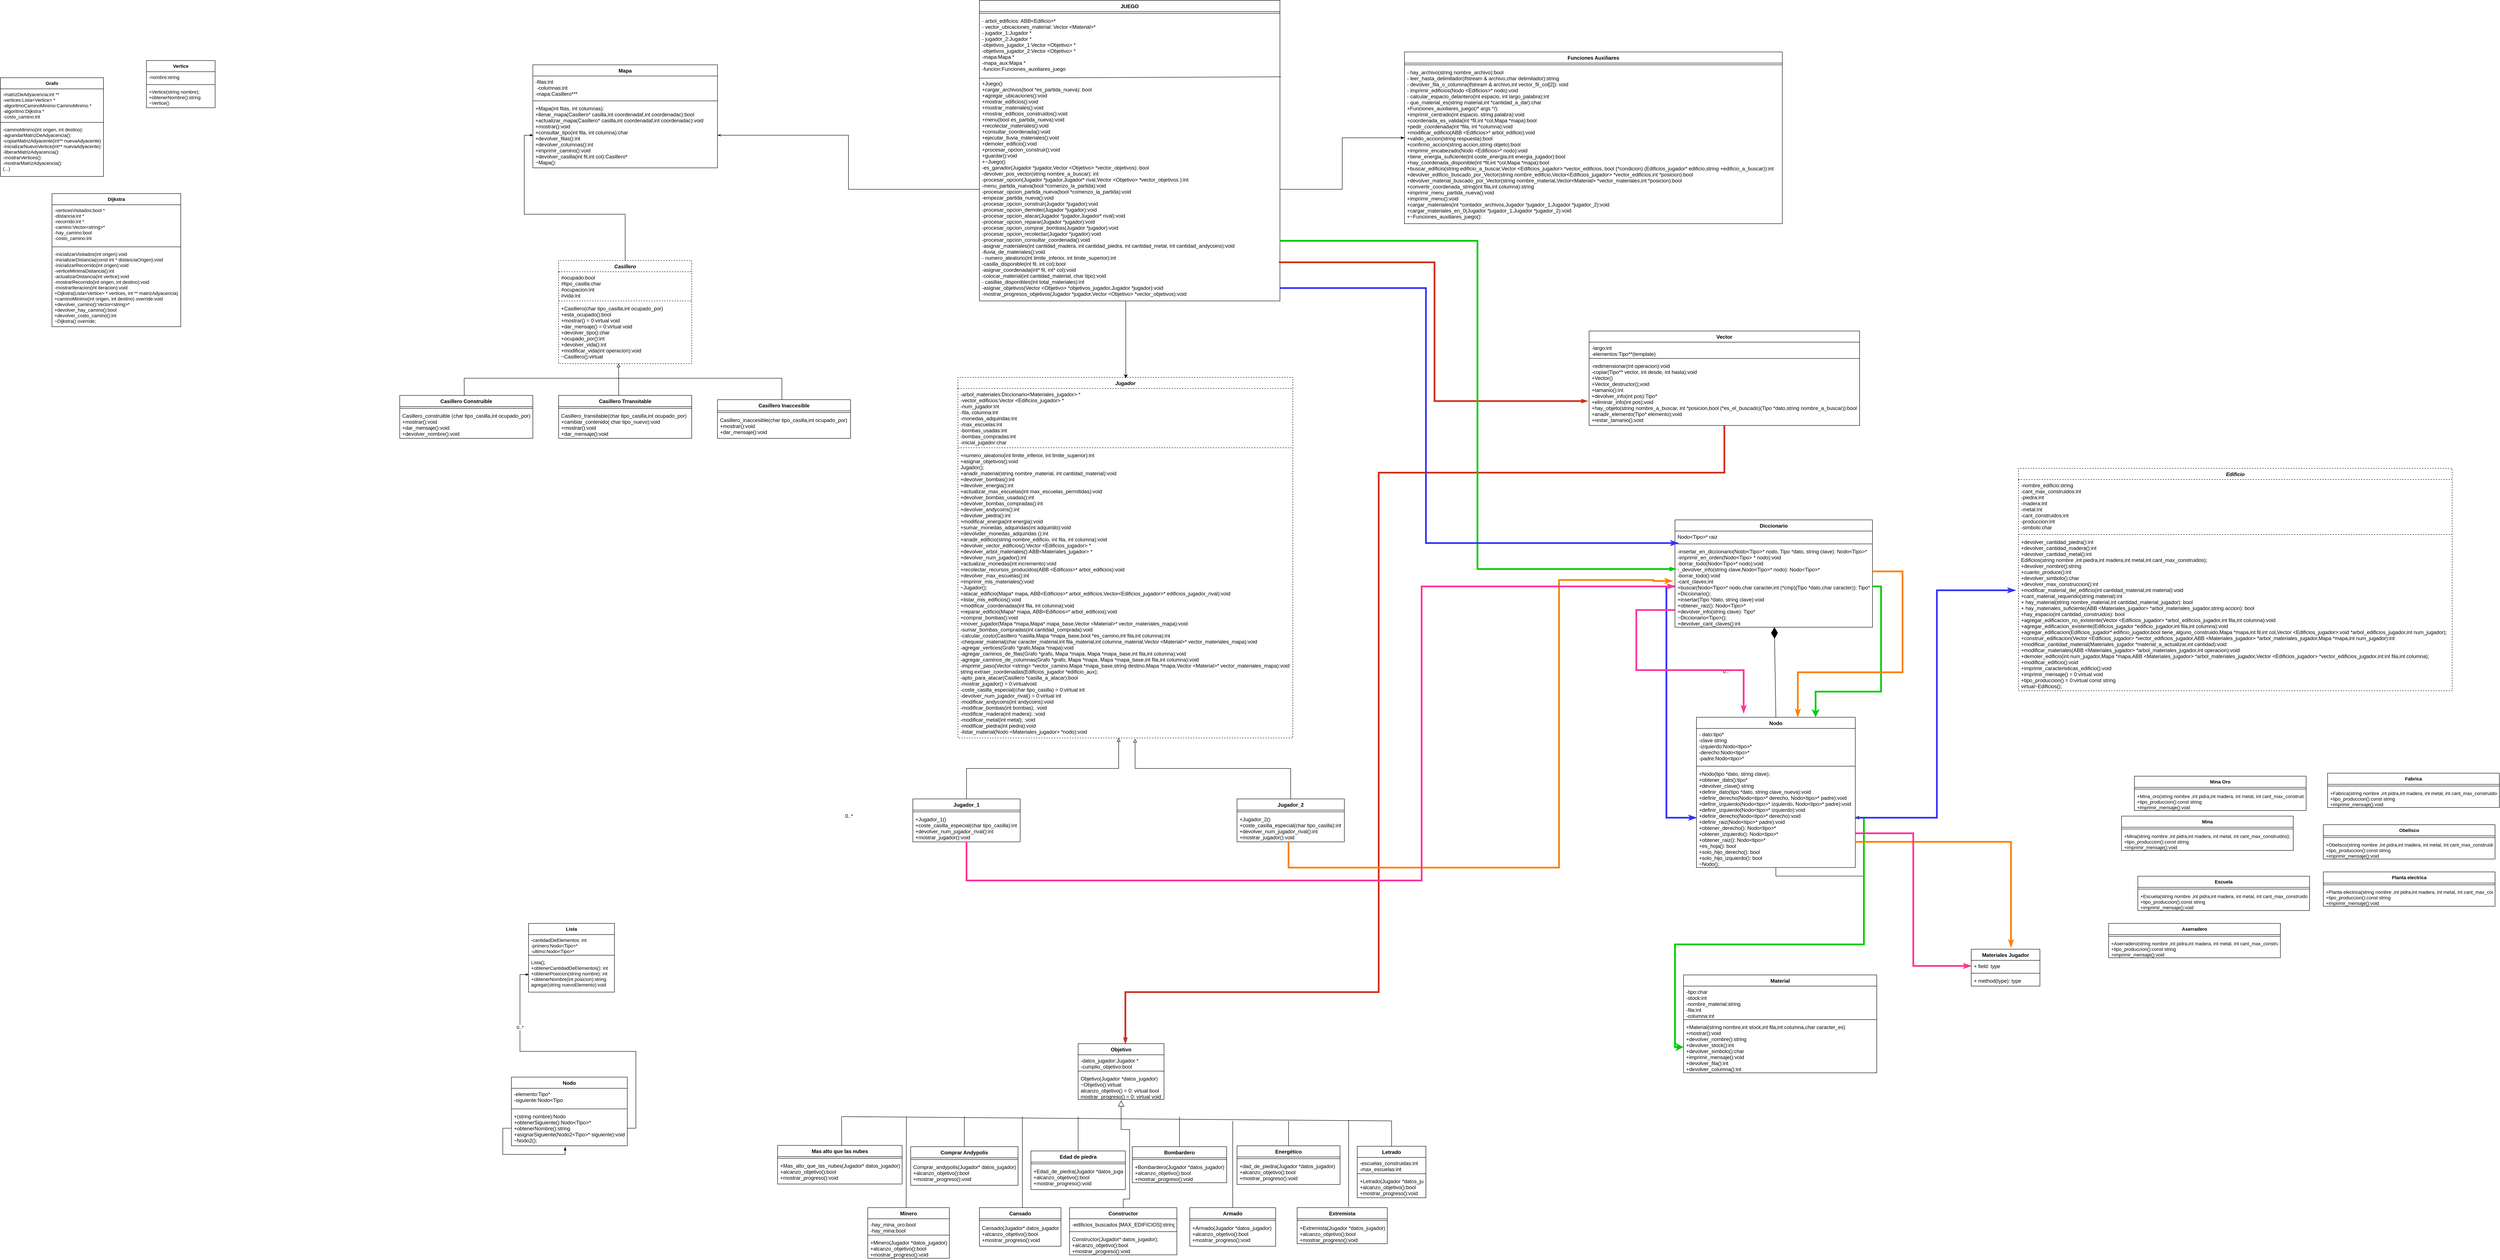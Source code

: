 <mxfile version="15.9.6" type="github">
  <diagram id="gNfOMcQ6Xfm5AFeHPi0f" name="Page-1">
    <mxGraphModel dx="5970" dy="3767" grid="1" gridSize="10" guides="1" tooltips="1" connect="1" arrows="1" fold="1" page="1" pageScale="1" pageWidth="1169" pageHeight="827" math="0" shadow="0">
      <root>
        <mxCell id="0" />
        <mxCell id="1" parent="0" />
        <mxCell id="B9S7GfdaR4YtxmO8wC_m-5" value="Jugador" style="swimlane;fontStyle=3;align=center;verticalAlign=top;childLayout=stackLayout;horizontal=1;startSize=26;horizontalStack=0;resizeParent=1;resizeParentMax=0;resizeLast=0;collapsible=1;marginBottom=0;rounded=0;dashed=1;" parent="1" vertex="1">
          <mxGeometry x="-990" y="-1502" width="780" height="840" as="geometry" />
        </mxCell>
        <mxCell id="B9S7GfdaR4YtxmO8wC_m-6" value="-arbol_materiales:Diccionario&lt;Materiales_jugador&gt; *&#xa;  -vector_edificios:Vector &lt;Edificios_jugador&gt; *&#xa;  -num_jugador:int &#xa;  -fila, columna:int &#xa;  -monedas_adquiridas:int &#xa;  -max_escuelas:int &#xa;  -bombas_usadas:int &#xa;  -bombas_compradas:int &#xa;  -inicial_jugador:char" style="text;strokeColor=none;fillColor=none;align=left;verticalAlign=top;spacingLeft=4;spacingRight=4;overflow=hidden;rotatable=0;points=[[0,0.5],[1,0.5]];portConstraint=eastwest;rounded=0;dashed=1;" parent="B9S7GfdaR4YtxmO8wC_m-5" vertex="1">
          <mxGeometry y="26" width="780" height="134" as="geometry" />
        </mxCell>
        <mxCell id="B9S7GfdaR4YtxmO8wC_m-7" value="" style="line;strokeWidth=1;fillColor=none;align=left;verticalAlign=middle;spacingTop=-1;spacingLeft=3;spacingRight=3;rotatable=0;labelPosition=right;points=[];portConstraint=eastwest;rounded=0;dashed=1;" parent="B9S7GfdaR4YtxmO8wC_m-5" vertex="1">
          <mxGeometry y="160" width="780" height="8" as="geometry" />
        </mxCell>
        <mxCell id="B9S7GfdaR4YtxmO8wC_m-8" value="+numero_aleatorio(int limite_inferior, int limite_superior):int&#xa;+asignar_objetivos():void&#xa;Jugador();&#xa;+anadir_material(string nombre_material, int cantidad_material):void&#xa;+devolver_bombas():int&#xa;+devolver_energia():int&#xa;+actualizar_max_escuelas(int max_escuelas_permitidas):void&#xa;+devolver_bombas_usadas():int&#xa;+devolver_bombas_compradas():int&#xa;+devolver_andycoins():int&#xa;+devolver_piedra():int&#xa;+modificar_energia(int energia):void&#xa;+sumar_monedas_adquiridas(int adquirido):void&#xa;+devolvder_monedas_adquiridas ():int&#xa;+anadir_edificio(string nombre_edificio, int fila, int columna):void&#xa;+devolver_vector_edificios():Vector &lt;Edificios_jugador&gt; *&#xa;+devolver_arbol_materiales():ABB&lt;Materiales_jugador&gt; *&#xa;+devolver_num_jugador():int&#xa;+actualizar_monedas(int incremento):void&#xa;+recolectar_recursos_producidos(ABB &lt;Edificios&gt;* arbol_edificios):void&#xa;+devolver_max_escuelas():int&#xa;+imprimir_mis_materiales():void&#xa;~Jugador();&#xa;+atacar_edificio(Mapa* mapa, ABB&lt;Edificios&gt;* arbol_edificios,Vector&lt;Edificios_jugador&gt;* edificios_jugador_rival):void&#xa;+listar_mis_edificios():void&#xa;+modificar_coordenadas(int fila, int columna):void&#xa;+reparar_edificio(Mapa* mapa, ABB&lt;Edificios&gt;* arbol_edificios):void&#xa;+comprar_bombas():void&#xa;+mover_jugador(Mapa *mapa,Mapa* mapa_base,Vector &lt;Material&gt;* vector_materiales_mapa):void&#xa;-sumar_bombas_compradas(int cantidad_comprada):void&#xa;-calcular_costo(Casillero *casilla,Mapa *mapa_base,bool *es_camino,int fila,int columna):int&#xa;-chequear_material(char caracter_material,int fila_material,int columna_material,Vector &lt;Material&gt;* vector_materiales_mapa):void&#xa;-agregar_vertices(Grafo *grafo,Mapa *mapa):void&#xa;-agregar_caminos_de_filas(Grafo *grafo, Mapa *mapa, Mapa *mapa_base,int fila,int columna):void&#xa;-agregar_caminos_de_columnas(Grafo *grafo, Mapa *mapa, Mapa *mapa_base,int fila,int columna):void&#xa;-imprimir_paso(Vector &lt;string&gt; *vector_camino,Mapa *mapa_base,string destino,Mapa *mapa,Vector &lt;Material&gt;* vector_materiales_mapa):void&#xa;string extraer_coordenadas(Edificios_jugador *edificio_aux);  &#xa;-apto_para_atacar(Casillero *casilla_a_atacar):bool  &#xa;-mostrar_jugador() = 0:virtualvoid &#xa;-coste_casilla_especial(char tipo_casilla) = 0:virtual int&#xa;-devolver_num_jugador_rival() = 0:virtual int&#xa;-modificar_andycoins(int andycoins):void&#xa;-modificar_bombas(int bombas); :void&#xa;-modificar_madera(int madera); :void&#xa;-modificar_metal(int metal); :void&#xa;-modificar_piedra(int piedra):void&#xa;-listar_material(Nodo &lt;Materiales_jugador&gt; *nodo):void&#xa;&#xa;" style="text;strokeColor=none;fillColor=none;align=left;verticalAlign=top;spacingLeft=4;spacingRight=4;overflow=hidden;rotatable=0;points=[[0,0.5],[1,0.5]];portConstraint=eastwest;rounded=0;dashed=1;" parent="B9S7GfdaR4YtxmO8wC_m-5" vertex="1">
          <mxGeometry y="168" width="780" height="672" as="geometry" />
        </mxCell>
        <mxCell id="B9S7GfdaR4YtxmO8wC_m-18" value="JUEGO" style="swimlane;fontStyle=1;align=center;verticalAlign=top;childLayout=stackLayout;horizontal=1;startSize=26;horizontalStack=0;resizeParent=1;resizeParentMax=0;resizeLast=0;collapsible=1;marginBottom=0;rounded=0;" parent="1" vertex="1">
          <mxGeometry x="-940" y="-2380" width="700" height="700" as="geometry" />
        </mxCell>
        <mxCell id="B9S7GfdaR4YtxmO8wC_m-20" value="" style="line;strokeWidth=1;fillColor=none;align=left;verticalAlign=middle;spacingTop=-1;spacingLeft=3;spacingRight=3;rotatable=0;labelPosition=right;points=[];portConstraint=eastwest;rounded=0;" parent="B9S7GfdaR4YtxmO8wC_m-18" vertex="1">
          <mxGeometry y="26" width="700" height="8" as="geometry" />
        </mxCell>
        <mxCell id="B9S7GfdaR4YtxmO8wC_m-19" value="- arbol_edificios: ABB&lt;Edificio&gt;* &#xa;- vector_ubicaciones_material: Vector &lt;Material&gt;*&#xa;- jugador_1:Jugador *&#xa;- jugador_2:Jugador *&#xa;-objetivos_jugador_1:Vector &lt;Objetivo&gt; *&#xa;    -objetivos_jugador_2:Vector &lt;Objetivo&gt; *&#xa;    -mapa:Mapa *&#xa;    -mapa_aux:Mapa *&#xa;-funcion:Funciones_auxiliares_juego &#xa;" style="text;strokeColor=none;fillColor=none;align=left;verticalAlign=top;spacingLeft=4;spacingRight=4;overflow=hidden;rotatable=0;points=[[0,0.5],[1,0.5]];portConstraint=eastwest;rounded=0;" parent="B9S7GfdaR4YtxmO8wC_m-18" vertex="1">
          <mxGeometry y="34" width="700" height="146" as="geometry" />
        </mxCell>
        <mxCell id="E-rghlNcItKewctkxyXF-2" value="" style="endArrow=none;html=1;rounded=0;entryX=1.003;entryY=-0.004;entryDx=0;entryDy=0;entryPerimeter=0;" parent="B9S7GfdaR4YtxmO8wC_m-18" target="B9S7GfdaR4YtxmO8wC_m-21" edge="1">
          <mxGeometry width="50" height="50" relative="1" as="geometry">
            <mxPoint y="181" as="sourcePoint" />
            <mxPoint x="350" y="181" as="targetPoint" />
          </mxGeometry>
        </mxCell>
        <mxCell id="B9S7GfdaR4YtxmO8wC_m-21" value="+Juego()&#xa;+cargar_archivos(bool *es_partida_nueva): bool&#xa;+agregar_ubicaciones():void&#xa;+mostrar_edificios():void&#xa;+mostrar_materiales():void&#xa;+mostrar_edificios_construidos():void&#xa;+menu(bool es_partida_nueva):void&#xa;+recolectar_materiales():void&#xa;+consultar_coordenada():void&#xa;+ejecutar_lluvia_materiales():void&#xa;+demoler_edificio():void&#xa;+procesar_opcion_construir():void&#xa;+guardar():void&#xa;+~Juego()&#xa;-es_ganador(Jugador *jugador,Vector &lt;Objetivo&gt; *vector_objetivos): bool &#xa;-devolver_pos_vector(string nombre_a_buscar): int &#xa;-procesar_opcion(Jugador *jugador,Jugador* rival,Vector &lt;Objetivo&gt; *vector_objetivos ):int &#xa;-menu_partida_nueva(bool *comenzo_la_partida):void&#xa;-procesar_opcion_partida_nueva(bool *comenzo_la_partida):void&#xa;  -empezar_partida_nueva():void&#xa;  -procesar_opcion_construir(Jugador *jugador):void&#xa;  -procesar_opcion_demoler(Jugador *jugador):void&#xa;  -procesar_opcion_atacar(Jugador *jugador,Jugador* rival):void&#xa;  -procesar_opcion_reparar(Jugador *jugador):void&#xa;  -procesar_opcion_comprar_bombas(Jugador *jugador):void&#xa;  -procesar_opcion_recolectar(Jugador *jugador):void&#xa;  -procesar_opcion_consultar_coordenada():void&#xa;  -asignar_materiales(int cantidad_madera, int cantidad_piedra, int cantidad_metal, int cantidad_andycoins):void&#xa;  -lluvia_de_materiales():void&#xa;- numero_aleatorio(int limite_inferior, int limite_superior):int&#xa;-casilla_disponible(int fil, int col):bool&#xa;  -asignar_coordenada(int* fil, int* col):void&#xa;  -colocar_material(int cantidad_material, char tipo):void&#xa;- casillas_disponibles(int total_materiales):int&#xa;  -asignar_objetivos(Vector &lt;Objetivo&gt; *objetivos_jugador,Jugador *jugador):void&#xa;  -mostrar_progresos_objetivos(Jugador *jugador,Vector &lt;Objetivo&gt; *vector_objetivos):void" style="text;strokeColor=none;fillColor=none;align=left;verticalAlign=top;spacingLeft=4;spacingRight=4;overflow=hidden;rotatable=0;points=[[0,0.5],[1,0.5]];portConstraint=eastwest;rounded=0;" parent="B9S7GfdaR4YtxmO8wC_m-18" vertex="1">
          <mxGeometry y="180" width="700" height="520" as="geometry" />
        </mxCell>
        <mxCell id="B9S7GfdaR4YtxmO8wC_m-24" style="edgeStyle=none;rounded=0;orthogonalLoop=1;jettySize=auto;html=1;endArrow=classic;endFill=1;exitX=0.487;exitY=1.001;exitDx=0;exitDy=0;exitPerimeter=0;" parent="1" source="B9S7GfdaR4YtxmO8wC_m-21" edge="1">
          <mxGeometry relative="1" as="geometry">
            <mxPoint x="-599" y="-1500" as="targetPoint" />
          </mxGeometry>
        </mxCell>
        <mxCell id="XbEgYG8BNr4pHZJZ6MSk-101" style="edgeStyle=orthogonalEdgeStyle;rounded=0;jumpSize=3;orthogonalLoop=1;jettySize=auto;html=1;exitX=0.5;exitY=0;exitDx=0;exitDy=0;entryX=0;entryY=0.5;entryDx=0;entryDy=0;labelBackgroundColor=default;fontFamily=Helvetica;fontSize=11;fontColor=default;endArrow=diamondThin;endFill=1;strokeColor=default;strokeWidth=1;" parent="1" source="B9S7GfdaR4YtxmO8wC_m-25" target="B9S7GfdaR4YtxmO8wC_m-65" edge="1">
          <mxGeometry relative="1" as="geometry" />
        </mxCell>
        <mxCell id="B9S7GfdaR4YtxmO8wC_m-25" value="Casillero" style="swimlane;fontStyle=3;align=center;verticalAlign=top;childLayout=stackLayout;horizontal=1;startSize=26;horizontalStack=0;resizeParent=1;resizeParentMax=0;resizeLast=0;collapsible=1;marginBottom=0;rounded=0;dashed=1;" parent="1" vertex="1">
          <mxGeometry x="-1920" y="-1774" width="310" height="240" as="geometry" />
        </mxCell>
        <mxCell id="B9S7GfdaR4YtxmO8wC_m-26" value="#ocupado:bool &#xa;    #tipo_casilla:char&#xa;    #ocupacion:int&#xa;    #vida:int" style="text;strokeColor=none;fillColor=none;align=left;verticalAlign=top;spacingLeft=4;spacingRight=4;overflow=hidden;rotatable=0;points=[[0,0.5],[1,0.5]];portConstraint=eastwest;rounded=0;" parent="B9S7GfdaR4YtxmO8wC_m-25" vertex="1">
          <mxGeometry y="26" width="310" height="64" as="geometry" />
        </mxCell>
        <mxCell id="B9S7GfdaR4YtxmO8wC_m-27" value="" style="line;strokeWidth=1;fillColor=none;align=left;verticalAlign=middle;spacingTop=-1;spacingLeft=3;spacingRight=3;rotatable=0;labelPosition=right;points=[];portConstraint=eastwest;rounded=0;dashed=1;" parent="B9S7GfdaR4YtxmO8wC_m-25" vertex="1">
          <mxGeometry y="90" width="310" height="8" as="geometry" />
        </mxCell>
        <mxCell id="B9S7GfdaR4YtxmO8wC_m-28" value="+Casillero(char tipo_casilla,int ocupado_por)&#xa;    +esta_ocupado():bool &#xa;    +mostrar() = 0:virtual void&#xa;    +dar_mensaje() = 0:virtual void&#xa;    +devolver_tipo():char&#xa;    +ocupado_por():int&#xa;    +devolver_vida():int&#xa;    +modificar_vida(int operacion):void&#xa;    ~Casillero():virtual " style="text;strokeColor=none;fillColor=none;align=left;verticalAlign=top;spacingLeft=4;spacingRight=4;overflow=hidden;rotatable=0;points=[[0,0.5],[1,0.5]];portConstraint=eastwest;rounded=0;" parent="B9S7GfdaR4YtxmO8wC_m-25" vertex="1">
          <mxGeometry y="98" width="310" height="142" as="geometry" />
        </mxCell>
        <mxCell id="B9S7GfdaR4YtxmO8wC_m-29" value="Funciones Auxiliares" style="swimlane;fontStyle=1;align=center;verticalAlign=top;childLayout=stackLayout;horizontal=1;startSize=26;horizontalStack=0;resizeParent=1;resizeParentMax=0;resizeLast=0;collapsible=1;marginBottom=0;rounded=0;" parent="1" vertex="1">
          <mxGeometry x="50" y="-2260" width="880" height="400" as="geometry" />
        </mxCell>
        <mxCell id="B9S7GfdaR4YtxmO8wC_m-31" value="" style="line;strokeWidth=1;fillColor=none;align=left;verticalAlign=middle;spacingTop=-1;spacingLeft=3;spacingRight=3;rotatable=0;labelPosition=right;points=[];portConstraint=eastwest;rounded=0;" parent="B9S7GfdaR4YtxmO8wC_m-29" vertex="1">
          <mxGeometry y="26" width="880" height="8" as="geometry" />
        </mxCell>
        <mxCell id="B9S7GfdaR4YtxmO8wC_m-32" value=" - hay_archivo(string nombre_archivo):bool&#xa;   - leer_hasta_delimitador(ifstream &amp; archivo,char delimitador):string &#xa;- devolver_fila_o_columna(ifstream &amp; archivo,int vector_fil_col[2]): void&#xa;   - imprimir_edificios(Nodo &lt;Edificios&gt;* nodo):void &#xa;   - calcular_espacio_delantero(int espacio, int  largo_palabra):int &#xa;   - que_material_es(string material,int *cantidad_a_dar):char&#xa;+Funciones_auxiliares_juego(/* args */):&#xa;    +imprimir_centrado(int espacio, string palabra):void &#xa;    +coordenada_es_valida(int *fil,int *col,Mapa *mapa):bool &#xa;    +pedir_coordenada(int *fila, int *columna):void &#xa;    +modificar_edificio(ABB &lt;Edificios&gt;* arbol_edificio):void &#xa;    +valido_accion(string respuesta):bool &#xa;    +confirmo_accion(string accion,string objeto):bool &#xa;    +imprimir_encabezado(Nodo &lt;Edificios&gt;* nodo):void &#xa;     +tiene_energia_suficiente(int coste_energia,int energia_jugador):bool &#xa;    +hay_coordenada_disponible(int *fil,int *col,Mapa *mapa):bool &#xa;    +buscar_edificio(string edificio_a_buscar,Vector &lt;Edificios_jugador&gt; *vector_edificios, bool (*condicion) (Edificios_jugador* edificio,string +edificio_a_buscar)):int &#xa;    +devolver_edificio_buscado_por_Vector(string nombre_edificio,Vector&lt;Edificios_jugador&gt; *vector_edificios,int *posicion):bool &#xa;    +devolver_material_buscado_por_Vector(string nombre_material,Vector&lt;Material&gt; *vector_materiales,int *posicion):bool &#xa;    +convertir_coordenada_string(int fila,int columna):string &#xa;    +imprimir_menu_partida_nueva():void &#xa;    +imprimir_menu():void &#xa;    +cargar_materiales(int *contador_archivos,Jugador *jugador_1,Jugador *jugador_2):void &#xa;    +cargar_materiales_en_0(Jugador *jugador_1,Jugador *jugador_2):void &#xa;    +~Funciones_auxiliares_juego():" style="text;strokeColor=none;fillColor=none;align=left;verticalAlign=top;spacingLeft=4;spacingRight=4;overflow=hidden;rotatable=0;points=[[0,0.5],[1,0.5]];portConstraint=eastwest;rounded=0;" parent="B9S7GfdaR4YtxmO8wC_m-29" vertex="1">
          <mxGeometry y="34" width="880" height="366" as="geometry" />
        </mxCell>
        <mxCell id="E-rghlNcItKewctkxyXF-5" style="edgeStyle=orthogonalEdgeStyle;rounded=0;orthogonalLoop=1;jettySize=auto;html=1;exitX=1;exitY=0.5;exitDx=0;exitDy=0;" parent="B9S7GfdaR4YtxmO8wC_m-29" source="B9S7GfdaR4YtxmO8wC_m-32" target="B9S7GfdaR4YtxmO8wC_m-32" edge="1">
          <mxGeometry relative="1" as="geometry" />
        </mxCell>
        <mxCell id="B9S7GfdaR4YtxmO8wC_m-37" value="Casillero Trransitable" style="swimlane;fontStyle=1;align=center;verticalAlign=top;childLayout=stackLayout;horizontal=1;startSize=26;horizontalStack=0;resizeParent=1;resizeParentMax=0;resizeLast=0;collapsible=1;marginBottom=0;rounded=0;" parent="1" vertex="1">
          <mxGeometry x="-1920" y="-1460" width="310" height="100" as="geometry" />
        </mxCell>
        <mxCell id="B9S7GfdaR4YtxmO8wC_m-39" value="" style="line;strokeWidth=1;fillColor=none;align=left;verticalAlign=middle;spacingTop=-1;spacingLeft=3;spacingRight=3;rotatable=0;labelPosition=right;points=[];portConstraint=eastwest;rounded=0;" parent="B9S7GfdaR4YtxmO8wC_m-37" vertex="1">
          <mxGeometry y="26" width="310" height="8" as="geometry" />
        </mxCell>
        <mxCell id="B9S7GfdaR4YtxmO8wC_m-40" value=" Casillero_transitable(char tipo_casilla,int ocupado_por)&#xa;    +cambiar_contenido( char tipo_nuevo):void&#xa;    +mostrar():void&#xa;    +dar_mensaje():void" style="text;strokeColor=none;fillColor=none;align=left;verticalAlign=top;spacingLeft=4;spacingRight=4;overflow=hidden;rotatable=0;points=[[0,0.5],[1,0.5]];portConstraint=eastwest;rounded=0;" parent="B9S7GfdaR4YtxmO8wC_m-37" vertex="1">
          <mxGeometry y="34" width="310" height="66" as="geometry" />
        </mxCell>
        <mxCell id="B9S7GfdaR4YtxmO8wC_m-41" value="Casillero Inaccesible" style="swimlane;fontStyle=1;align=center;verticalAlign=top;childLayout=stackLayout;horizontal=1;startSize=26;horizontalStack=0;resizeParent=1;resizeParentMax=0;resizeLast=0;collapsible=1;marginBottom=0;rounded=0;" parent="1" vertex="1">
          <mxGeometry x="-1550" y="-1450" width="310" height="90" as="geometry" />
        </mxCell>
        <mxCell id="B9S7GfdaR4YtxmO8wC_m-43" value="" style="line;strokeWidth=1;fillColor=none;align=left;verticalAlign=middle;spacingTop=-1;spacingLeft=3;spacingRight=3;rotatable=0;labelPosition=right;points=[];portConstraint=eastwest;rounded=0;" parent="B9S7GfdaR4YtxmO8wC_m-41" vertex="1">
          <mxGeometry y="26" width="310" height="8" as="geometry" />
        </mxCell>
        <mxCell id="B9S7GfdaR4YtxmO8wC_m-44" value=" Casillero_inaccesible(char tipo_casilla,int ocupado_por)&#xa;    +mostrar():void&#xa;    +dar_mensaje():void" style="text;strokeColor=none;fillColor=none;align=left;verticalAlign=top;spacingLeft=4;spacingRight=4;overflow=hidden;rotatable=0;points=[[0,0.5],[1,0.5]];portConstraint=eastwest;rounded=0;" parent="B9S7GfdaR4YtxmO8wC_m-41" vertex="1">
          <mxGeometry y="34" width="310" height="56" as="geometry" />
        </mxCell>
        <mxCell id="B9S7GfdaR4YtxmO8wC_m-53" value="Casillero Construible" style="swimlane;fontStyle=1;align=center;verticalAlign=top;childLayout=stackLayout;horizontal=1;startSize=26;horizontalStack=0;resizeParent=1;resizeParentMax=0;resizeLast=0;collapsible=1;marginBottom=0;rounded=0;" parent="1" vertex="1">
          <mxGeometry x="-2290" y="-1460" width="310" height="100" as="geometry" />
        </mxCell>
        <mxCell id="B9S7GfdaR4YtxmO8wC_m-55" value="" style="line;strokeWidth=1;fillColor=none;align=left;verticalAlign=middle;spacingTop=-1;spacingLeft=3;spacingRight=3;rotatable=0;labelPosition=right;points=[];portConstraint=eastwest;rounded=0;" parent="B9S7GfdaR4YtxmO8wC_m-53" vertex="1">
          <mxGeometry y="26" width="310" height="8" as="geometry" />
        </mxCell>
        <mxCell id="B9S7GfdaR4YtxmO8wC_m-56" value=" Casillero_construible (char tipo_casilla,int ocupado_por)&#xa;    +mostrar():void&#xa;    +dar_mensaje():void&#xa;    +devolver_nombre():void&#xa;&#xa;&#xa;&#xa;" style="text;strokeColor=none;fillColor=none;align=left;verticalAlign=top;spacingLeft=4;spacingRight=4;overflow=hidden;rotatable=0;points=[[0,0.5],[1,0.5]];portConstraint=eastwest;rounded=0;" parent="B9S7GfdaR4YtxmO8wC_m-53" vertex="1">
          <mxGeometry y="34" width="310" height="66" as="geometry" />
        </mxCell>
        <mxCell id="B9S7GfdaR4YtxmO8wC_m-62" value="Mapa" style="swimlane;fontStyle=1;align=center;verticalAlign=top;childLayout=stackLayout;horizontal=1;startSize=26;horizontalStack=0;resizeParent=1;resizeParentMax=0;resizeLast=0;collapsible=1;marginBottom=0;rounded=0;" parent="1" vertex="1">
          <mxGeometry x="-1980" y="-2230" width="430" height="240" as="geometry" />
        </mxCell>
        <mxCell id="B9S7GfdaR4YtxmO8wC_m-63" value="-filas:int &#xa; -columnas:int &#xa;-mapa:Casillero***&#xa;" style="text;strokeColor=none;fillColor=none;align=left;verticalAlign=top;spacingLeft=4;spacingRight=4;overflow=hidden;rotatable=0;points=[[0,0.5],[1,0.5]];portConstraint=eastwest;rounded=0;" parent="B9S7GfdaR4YtxmO8wC_m-62" vertex="1">
          <mxGeometry y="26" width="430" height="54" as="geometry" />
        </mxCell>
        <mxCell id="B9S7GfdaR4YtxmO8wC_m-64" value="" style="line;strokeWidth=1;fillColor=none;align=left;verticalAlign=middle;spacingTop=-1;spacingLeft=3;spacingRight=3;rotatable=0;labelPosition=right;points=[];portConstraint=eastwest;rounded=0;" parent="B9S7GfdaR4YtxmO8wC_m-62" vertex="1">
          <mxGeometry y="80" width="430" height="8" as="geometry" />
        </mxCell>
        <mxCell id="B9S7GfdaR4YtxmO8wC_m-65" value="+Mapa(int filas, int columnas):&#xa;+llenar_mapa(Casillero* casilla,int coordenadaf,int coordenadac):bool&#xa;+actualizar_mapa(Casillero* casilla,int coordenadaf,int coordenadac):void&#xa;+mostrar():void&#xa;+consultar_tipo(int fila, int columna):char &#xa;+devolver_filas():int &#xa;+devolver_columnas():int&#xa;+imprimir_camino():void&#xa;+devolver_casilla(int fil,int col):Casillero*&#xa;~Mapa():" style="text;strokeColor=none;fillColor=none;align=left;verticalAlign=top;spacingLeft=4;spacingRight=4;overflow=hidden;rotatable=0;points=[[0,0.5],[1,0.5]];portConstraint=eastwest;rounded=0;" parent="B9S7GfdaR4YtxmO8wC_m-62" vertex="1">
          <mxGeometry y="88" width="430" height="152" as="geometry" />
        </mxCell>
        <mxCell id="B9S7GfdaR4YtxmO8wC_m-94" style="edgeStyle=orthogonalEdgeStyle;rounded=0;orthogonalLoop=1;jettySize=auto;html=1;endArrow=classicThin;endFill=1;" parent="1" source="B9S7GfdaR4YtxmO8wC_m-21" target="B9S7GfdaR4YtxmO8wC_m-29" edge="1">
          <mxGeometry relative="1" as="geometry" />
        </mxCell>
        <mxCell id="B9S7GfdaR4YtxmO8wC_m-95" value="Objetivo" style="swimlane;fontStyle=1;align=center;verticalAlign=top;childLayout=stackLayout;horizontal=1;startSize=26;horizontalStack=0;resizeParent=1;resizeParentMax=0;resizeLast=0;collapsible=1;marginBottom=0;rounded=0;" parent="1" vertex="1">
          <mxGeometry x="-710" y="50" width="200" height="130" as="geometry" />
        </mxCell>
        <mxCell id="B9S7GfdaR4YtxmO8wC_m-96" value="-datos_jugador:Jugador *&#xa;-cumplio_objetivo:bool " style="text;strokeColor=none;fillColor=none;align=left;verticalAlign=top;spacingLeft=4;spacingRight=4;overflow=hidden;rotatable=0;points=[[0,0.5],[1,0.5]];portConstraint=eastwest;rounded=0;" parent="B9S7GfdaR4YtxmO8wC_m-95" vertex="1">
          <mxGeometry y="26" width="200" height="34" as="geometry" />
        </mxCell>
        <mxCell id="B9S7GfdaR4YtxmO8wC_m-97" value="" style="line;strokeWidth=1;fillColor=none;align=left;verticalAlign=middle;spacingTop=-1;spacingLeft=3;spacingRight=3;rotatable=0;labelPosition=right;points=[];portConstraint=eastwest;rounded=0;" parent="B9S7GfdaR4YtxmO8wC_m-95" vertex="1">
          <mxGeometry y="60" width="200" height="8" as="geometry" />
        </mxCell>
        <mxCell id="B9S7GfdaR4YtxmO8wC_m-98" value="Objetivo(Jugador *datos_jugador)&#xa;  ~Objetivo():virtual&#xa;  alcanzo_objetivo() = 0: virtual bool &#xa;  mostrar_progreso() = 0: virtual void" style="text;strokeColor=none;fillColor=none;align=left;verticalAlign=top;spacingLeft=4;spacingRight=4;overflow=hidden;rotatable=0;points=[[0,0.5],[1,0.5]];portConstraint=eastwest;rounded=0;" parent="B9S7GfdaR4YtxmO8wC_m-95" vertex="1">
          <mxGeometry y="68" width="200" height="62" as="geometry" />
        </mxCell>
        <mxCell id="B9S7GfdaR4YtxmO8wC_m-99" value="Mas alto que las nubes" style="swimlane;fontStyle=1;align=center;verticalAlign=top;childLayout=stackLayout;horizontal=1;startSize=26;horizontalStack=0;resizeParent=1;resizeParentMax=0;resizeLast=0;collapsible=1;marginBottom=0;rounded=0;" parent="1" vertex="1">
          <mxGeometry x="-1410" y="287" width="290" height="90" as="geometry" />
        </mxCell>
        <mxCell id="B9S7GfdaR4YtxmO8wC_m-101" value="" style="line;strokeWidth=1;fillColor=none;align=left;verticalAlign=middle;spacingTop=-1;spacingLeft=3;spacingRight=3;rotatable=0;labelPosition=right;points=[];portConstraint=eastwest;rounded=0;" parent="B9S7GfdaR4YtxmO8wC_m-99" vertex="1">
          <mxGeometry y="26" width="290" height="8" as="geometry" />
        </mxCell>
        <mxCell id="B9S7GfdaR4YtxmO8wC_m-102" value="+Mas_alto_que_las_nubes(Jugador* datos_jugador);&#xa;    +alcanzo_objetivo():bool&#xa;    +mostrar_progreso():void" style="text;strokeColor=none;fillColor=none;align=left;verticalAlign=top;spacingLeft=4;spacingRight=4;overflow=hidden;rotatable=0;points=[[0,0.5],[1,0.5]];portConstraint=eastwest;rounded=0;" parent="B9S7GfdaR4YtxmO8wC_m-99" vertex="1">
          <mxGeometry y="34" width="290" height="56" as="geometry" />
        </mxCell>
        <mxCell id="B9S7GfdaR4YtxmO8wC_m-103" value="Bombardero" style="swimlane;fontStyle=1;align=center;verticalAlign=top;childLayout=stackLayout;horizontal=1;startSize=26;horizontalStack=0;resizeParent=1;resizeParentMax=0;resizeLast=0;collapsible=1;marginBottom=0;rounded=0;" parent="1" vertex="1">
          <mxGeometry x="-584" y="290" width="220" height="84" as="geometry" />
        </mxCell>
        <mxCell id="B9S7GfdaR4YtxmO8wC_m-105" value="" style="line;strokeWidth=1;fillColor=none;align=left;verticalAlign=middle;spacingTop=-1;spacingLeft=3;spacingRight=3;rotatable=0;labelPosition=right;points=[];portConstraint=eastwest;rounded=0;" parent="B9S7GfdaR4YtxmO8wC_m-103" vertex="1">
          <mxGeometry y="26" width="220" height="8" as="geometry" />
        </mxCell>
        <mxCell id="B9S7GfdaR4YtxmO8wC_m-106" value="+Bombardero(Jugador *datos_jugador)&#xa;    +alcanzo_objetivo():bool &#xa;    +mostrar_progreso():void  &#xa;" style="text;strokeColor=none;fillColor=none;align=left;verticalAlign=top;spacingLeft=4;spacingRight=4;overflow=hidden;rotatable=0;points=[[0,0.5],[1,0.5]];portConstraint=eastwest;rounded=0;" parent="B9S7GfdaR4YtxmO8wC_m-103" vertex="1">
          <mxGeometry y="34" width="220" height="50" as="geometry" />
        </mxCell>
        <mxCell id="B9S7GfdaR4YtxmO8wC_m-107" value="Edad de piedra" style="swimlane;fontStyle=1;align=center;verticalAlign=top;childLayout=stackLayout;horizontal=1;startSize=26;horizontalStack=0;resizeParent=1;resizeParentMax=0;resizeLast=0;collapsible=1;marginBottom=0;rounded=0;" parent="1" vertex="1">
          <mxGeometry x="-820" y="300" width="220" height="90" as="geometry" />
        </mxCell>
        <mxCell id="B9S7GfdaR4YtxmO8wC_m-109" value="" style="line;strokeWidth=1;fillColor=none;align=left;verticalAlign=middle;spacingTop=-1;spacingLeft=3;spacingRight=3;rotatable=0;labelPosition=right;points=[];portConstraint=eastwest;rounded=0;" parent="B9S7GfdaR4YtxmO8wC_m-107" vertex="1">
          <mxGeometry y="26" width="220" height="8" as="geometry" />
        </mxCell>
        <mxCell id="B9S7GfdaR4YtxmO8wC_m-110" value="+Edad_de_piedra(Jugador *datos_jugador)&#xa;    +alcanzo_objetivo():bool &#xa;    +mostrar_progreso():void  &#xa;" style="text;strokeColor=none;fillColor=none;align=left;verticalAlign=top;spacingLeft=4;spacingRight=4;overflow=hidden;rotatable=0;points=[[0,0.5],[1,0.5]];portConstraint=eastwest;rounded=0;" parent="B9S7GfdaR4YtxmO8wC_m-107" vertex="1">
          <mxGeometry y="34" width="220" height="56" as="geometry" />
        </mxCell>
        <mxCell id="B9S7GfdaR4YtxmO8wC_m-111" value="Comprar Andypolis" style="swimlane;fontStyle=1;align=center;verticalAlign=top;childLayout=stackLayout;horizontal=1;startSize=26;horizontalStack=0;resizeParent=1;resizeParentMax=0;resizeLast=0;collapsible=1;marginBottom=0;rounded=0;" parent="1" vertex="1">
          <mxGeometry x="-1100" y="290" width="250" height="90" as="geometry" />
        </mxCell>
        <mxCell id="B9S7GfdaR4YtxmO8wC_m-113" value="" style="line;strokeWidth=1;fillColor=none;align=left;verticalAlign=middle;spacingTop=-1;spacingLeft=3;spacingRight=3;rotatable=0;labelPosition=right;points=[];portConstraint=eastwest;rounded=0;" parent="B9S7GfdaR4YtxmO8wC_m-111" vertex="1">
          <mxGeometry y="26" width="250" height="8" as="geometry" />
        </mxCell>
        <mxCell id="B9S7GfdaR4YtxmO8wC_m-114" value="  Comprar_andypolis(Jugador* datos_jugador);&#xa;    +alcanzo_objetivo():bool&#xa;    +mostrar_progreso():void" style="text;strokeColor=none;fillColor=none;align=left;verticalAlign=top;spacingLeft=4;spacingRight=4;overflow=hidden;rotatable=0;points=[[0,0.5],[1,0.5]];portConstraint=eastwest;rounded=0;" parent="B9S7GfdaR4YtxmO8wC_m-111" vertex="1">
          <mxGeometry y="34" width="250" height="56" as="geometry" />
        </mxCell>
        <mxCell id="B9S7GfdaR4YtxmO8wC_m-115" value="Energético" style="swimlane;fontStyle=1;align=center;verticalAlign=top;childLayout=stackLayout;horizontal=1;startSize=26;horizontalStack=0;resizeParent=1;resizeParentMax=0;resizeLast=0;collapsible=1;marginBottom=0;rounded=0;" parent="1" vertex="1">
          <mxGeometry x="-340" y="288" width="240" height="90" as="geometry" />
        </mxCell>
        <mxCell id="B9S7GfdaR4YtxmO8wC_m-117" value="" style="line;strokeWidth=1;fillColor=none;align=left;verticalAlign=middle;spacingTop=-1;spacingLeft=3;spacingRight=3;rotatable=0;labelPosition=right;points=[];portConstraint=eastwest;rounded=0;" parent="B9S7GfdaR4YtxmO8wC_m-115" vertex="1">
          <mxGeometry y="26" width="240" height="8" as="geometry" />
        </mxCell>
        <mxCell id="B9S7GfdaR4YtxmO8wC_m-118" value="+dad_de_piedra(Jugador *datos_jugador)&#xa;    +alcanzo_objetivo():bool &#xa;    +mostrar_progreso():void  &#xa;" style="text;strokeColor=none;fillColor=none;align=left;verticalAlign=top;spacingLeft=4;spacingRight=4;overflow=hidden;rotatable=0;points=[[0,0.5],[1,0.5]];portConstraint=eastwest;rounded=0;" parent="B9S7GfdaR4YtxmO8wC_m-115" vertex="1">
          <mxGeometry y="34" width="240" height="56" as="geometry" />
        </mxCell>
        <mxCell id="B9S7GfdaR4YtxmO8wC_m-120" value="Minero" style="swimlane;fontStyle=1;align=center;verticalAlign=top;childLayout=stackLayout;horizontal=1;startSize=26;horizontalStack=0;resizeParent=1;resizeParentMax=0;resizeLast=0;collapsible=1;marginBottom=0;rounded=0;" parent="1" vertex="1">
          <mxGeometry x="-1200" y="432" width="190" height="118" as="geometry" />
        </mxCell>
        <mxCell id="B9S7GfdaR4YtxmO8wC_m-121" value="-hay_mina_oro:bool&#xa;    -hay_mina:bool" style="text;strokeColor=none;fillColor=none;align=left;verticalAlign=top;spacingLeft=4;spacingRight=4;overflow=hidden;rotatable=0;points=[[0,0.5],[1,0.5]];portConstraint=eastwest;rounded=0;" parent="B9S7GfdaR4YtxmO8wC_m-120" vertex="1">
          <mxGeometry y="26" width="190" height="34" as="geometry" />
        </mxCell>
        <mxCell id="B9S7GfdaR4YtxmO8wC_m-122" value="" style="line;strokeWidth=1;fillColor=none;align=left;verticalAlign=middle;spacingTop=-1;spacingLeft=3;spacingRight=3;rotatable=0;labelPosition=right;points=[];portConstraint=eastwest;rounded=0;" parent="B9S7GfdaR4YtxmO8wC_m-120" vertex="1">
          <mxGeometry y="60" width="190" height="8" as="geometry" />
        </mxCell>
        <mxCell id="B9S7GfdaR4YtxmO8wC_m-123" value="+Minero(Jugador *datos_jugador);&#xa;    +alcanzo_objetivo():bool&#xa;    +mostrar_progreso():void" style="text;strokeColor=none;fillColor=none;align=left;verticalAlign=top;spacingLeft=4;spacingRight=4;overflow=hidden;rotatable=0;points=[[0,0.5],[1,0.5]];portConstraint=eastwest;rounded=0;" parent="B9S7GfdaR4YtxmO8wC_m-120" vertex="1">
          <mxGeometry y="68" width="190" height="50" as="geometry" />
        </mxCell>
        <mxCell id="B9S7GfdaR4YtxmO8wC_m-124" value="Armado" style="swimlane;fontStyle=1;align=center;verticalAlign=top;childLayout=stackLayout;horizontal=1;startSize=26;horizontalStack=0;resizeParent=1;resizeParentMax=0;resizeLast=0;collapsible=1;marginBottom=0;rounded=0;" parent="1" vertex="1">
          <mxGeometry x="-450" y="432" width="200" height="90" as="geometry" />
        </mxCell>
        <mxCell id="B9S7GfdaR4YtxmO8wC_m-126" value="" style="line;strokeWidth=1;fillColor=none;align=left;verticalAlign=middle;spacingTop=-1;spacingLeft=3;spacingRight=3;rotatable=0;labelPosition=right;points=[];portConstraint=eastwest;rounded=0;" parent="B9S7GfdaR4YtxmO8wC_m-124" vertex="1">
          <mxGeometry y="26" width="200" height="8" as="geometry" />
        </mxCell>
        <mxCell id="B9S7GfdaR4YtxmO8wC_m-127" value="+Armado(Jugador *datos_jugador)&#xa;    +alcanzo_objetivo():bool &#xa;    +mostrar_progreso():void  &#xa;" style="text;strokeColor=none;fillColor=none;align=left;verticalAlign=top;spacingLeft=4;spacingRight=4;overflow=hidden;rotatable=0;points=[[0,0.5],[1,0.5]];portConstraint=eastwest;rounded=0;" parent="B9S7GfdaR4YtxmO8wC_m-124" vertex="1">
          <mxGeometry y="34" width="200" height="56" as="geometry" />
        </mxCell>
        <mxCell id="B9S7GfdaR4YtxmO8wC_m-128" value="Constructor" style="swimlane;fontStyle=1;align=center;verticalAlign=top;childLayout=stackLayout;horizontal=1;startSize=26;horizontalStack=0;resizeParent=1;resizeParentMax=0;resizeLast=0;collapsible=1;marginBottom=0;rounded=0;" parent="1" vertex="1">
          <mxGeometry x="-730" y="432" width="250" height="110" as="geometry" />
        </mxCell>
        <mxCell id="B9S7GfdaR4YtxmO8wC_m-129" value="-edificios_buscados [MAX_EDIFICIOS]:string " style="text;strokeColor=none;fillColor=none;align=left;verticalAlign=top;spacingLeft=4;spacingRight=4;overflow=hidden;rotatable=0;points=[[0,0.5],[1,0.5]];portConstraint=eastwest;rounded=0;" parent="B9S7GfdaR4YtxmO8wC_m-128" vertex="1">
          <mxGeometry y="26" width="250" height="26" as="geometry" />
        </mxCell>
        <mxCell id="B9S7GfdaR4YtxmO8wC_m-130" value="" style="line;strokeWidth=1;fillColor=none;align=left;verticalAlign=middle;spacingTop=-1;spacingLeft=3;spacingRight=3;rotatable=0;labelPosition=right;points=[];portConstraint=eastwest;rounded=0;" parent="B9S7GfdaR4YtxmO8wC_m-128" vertex="1">
          <mxGeometry y="52" width="250" height="8" as="geometry" />
        </mxCell>
        <mxCell id="B9S7GfdaR4YtxmO8wC_m-131" value="  Constructor(Jugador* datos_jugador);&#xa;    +alcanzo_objetivo():bool&#xa;    +mostrar_progreso():void" style="text;strokeColor=none;fillColor=none;align=left;verticalAlign=top;spacingLeft=4;spacingRight=4;overflow=hidden;rotatable=0;points=[[0,0.5],[1,0.5]];portConstraint=eastwest;rounded=0;" parent="B9S7GfdaR4YtxmO8wC_m-128" vertex="1">
          <mxGeometry y="60" width="250" height="50" as="geometry" />
        </mxCell>
        <mxCell id="B9S7GfdaR4YtxmO8wC_m-132" value="Cansado" style="swimlane;fontStyle=1;align=center;verticalAlign=top;childLayout=stackLayout;horizontal=1;startSize=26;horizontalStack=0;resizeParent=1;resizeParentMax=0;resizeLast=0;collapsible=1;marginBottom=0;rounded=0;" parent="1" vertex="1">
          <mxGeometry x="-940" y="432" width="190" height="90" as="geometry" />
        </mxCell>
        <mxCell id="B9S7GfdaR4YtxmO8wC_m-134" value="" style="line;strokeWidth=1;fillColor=none;align=left;verticalAlign=middle;spacingTop=-1;spacingLeft=3;spacingRight=3;rotatable=0;labelPosition=right;points=[];portConstraint=eastwest;rounded=0;" parent="B9S7GfdaR4YtxmO8wC_m-132" vertex="1">
          <mxGeometry y="26" width="190" height="8" as="geometry" />
        </mxCell>
        <mxCell id="B9S7GfdaR4YtxmO8wC_m-135" value="  Cansado(Jugador* datos_jugador);&#xa;    +alcanzo_objetivo():bool&#xa;    +mostrar_progreso():void" style="text;strokeColor=none;fillColor=none;align=left;verticalAlign=top;spacingLeft=4;spacingRight=4;overflow=hidden;rotatable=0;points=[[0,0.5],[1,0.5]];portConstraint=eastwest;rounded=0;" parent="B9S7GfdaR4YtxmO8wC_m-132" vertex="1">
          <mxGeometry y="34" width="190" height="56" as="geometry" />
        </mxCell>
        <mxCell id="B9S7GfdaR4YtxmO8wC_m-136" value="Extremista" style="swimlane;fontStyle=1;align=center;verticalAlign=top;childLayout=stackLayout;horizontal=1;startSize=26;horizontalStack=0;resizeParent=1;resizeParentMax=0;resizeLast=0;collapsible=1;marginBottom=0;rounded=0;" parent="1" vertex="1">
          <mxGeometry x="-200" y="432" width="210" height="84" as="geometry" />
        </mxCell>
        <mxCell id="B9S7GfdaR4YtxmO8wC_m-138" value="" style="line;strokeWidth=1;fillColor=none;align=left;verticalAlign=middle;spacingTop=-1;spacingLeft=3;spacingRight=3;rotatable=0;labelPosition=right;points=[];portConstraint=eastwest;rounded=0;" parent="B9S7GfdaR4YtxmO8wC_m-136" vertex="1">
          <mxGeometry y="26" width="210" height="8" as="geometry" />
        </mxCell>
        <mxCell id="B9S7GfdaR4YtxmO8wC_m-139" value="+Extremista(Jugador *datos_jugador)&#xa;    +alcanzo_objetivo():bool &#xa;    +mostrar_progreso():void  &#xa;" style="text;strokeColor=none;fillColor=none;align=left;verticalAlign=top;spacingLeft=4;spacingRight=4;overflow=hidden;rotatable=0;points=[[0,0.5],[1,0.5]];portConstraint=eastwest;rounded=0;" parent="B9S7GfdaR4YtxmO8wC_m-136" vertex="1">
          <mxGeometry y="34" width="210" height="50" as="geometry" />
        </mxCell>
        <mxCell id="B9S7GfdaR4YtxmO8wC_m-141" value="Letrado" style="swimlane;fontStyle=1;align=center;verticalAlign=top;childLayout=stackLayout;horizontal=1;startSize=26;horizontalStack=0;resizeParent=1;resizeParentMax=0;resizeLast=0;collapsible=1;marginBottom=0;rounded=0;" parent="1" vertex="1">
          <mxGeometry x="-60" y="289" width="160" height="120" as="geometry" />
        </mxCell>
        <mxCell id="B9S7GfdaR4YtxmO8wC_m-142" value="-escuelas_construidas:int&#xa;-max_escuelas:int" style="text;strokeColor=none;fillColor=none;align=left;verticalAlign=top;spacingLeft=4;spacingRight=4;overflow=hidden;rotatable=0;points=[[0,0.5],[1,0.5]];portConstraint=eastwest;rounded=0;" parent="B9S7GfdaR4YtxmO8wC_m-141" vertex="1">
          <mxGeometry y="26" width="160" height="34" as="geometry" />
        </mxCell>
        <mxCell id="B9S7GfdaR4YtxmO8wC_m-143" value="" style="line;strokeWidth=1;fillColor=none;align=left;verticalAlign=middle;spacingTop=-1;spacingLeft=3;spacingRight=3;rotatable=0;labelPosition=right;points=[];portConstraint=eastwest;rounded=0;" parent="B9S7GfdaR4YtxmO8wC_m-141" vertex="1">
          <mxGeometry y="60" width="160" height="8" as="geometry" />
        </mxCell>
        <mxCell id="B9S7GfdaR4YtxmO8wC_m-144" value="+Letrado(Jugador *datos_jugador)&#xa;    +alcanzo_objetivo():bool &#xa;    +mostrar_progreso():void  &#xa;" style="text;strokeColor=none;fillColor=none;align=left;verticalAlign=top;spacingLeft=4;spacingRight=4;overflow=hidden;rotatable=0;points=[[0,0.5],[1,0.5]];portConstraint=eastwest;rounded=0;" parent="B9S7GfdaR4YtxmO8wC_m-141" vertex="1">
          <mxGeometry y="68" width="160" height="52" as="geometry" />
        </mxCell>
        <mxCell id="B9S7GfdaR4YtxmO8wC_m-156" value="" style="endArrow=none;html=1;rounded=0;curved=1;" parent="1" edge="1">
          <mxGeometry width="50" height="50" relative="1" as="geometry">
            <mxPoint x="-1260" y="220" as="sourcePoint" />
            <mxPoint x="20" y="230" as="targetPoint" />
          </mxGeometry>
        </mxCell>
        <mxCell id="B9S7GfdaR4YtxmO8wC_m-157" value="" style="endArrow=none;html=1;rounded=0;curved=1;" parent="1" source="B9S7GfdaR4YtxmO8wC_m-107" edge="1">
          <mxGeometry width="50" height="50" relative="1" as="geometry">
            <mxPoint x="-790" y="240" as="sourcePoint" />
            <mxPoint x="-710" y="220" as="targetPoint" />
          </mxGeometry>
        </mxCell>
        <mxCell id="B9S7GfdaR4YtxmO8wC_m-159" value="" style="endArrow=none;html=1;rounded=0;curved=1;exitX=0.515;exitY=-0.002;exitDx=0;exitDy=0;exitPerimeter=0;" parent="1" source="B9S7GfdaR4YtxmO8wC_m-99" edge="1">
          <mxGeometry width="50" height="50" relative="1" as="geometry">
            <mxPoint x="-1010" y="400" as="sourcePoint" />
            <mxPoint x="-1261" y="220" as="targetPoint" />
          </mxGeometry>
        </mxCell>
        <mxCell id="B9S7GfdaR4YtxmO8wC_m-161" value="" style="endArrow=none;html=1;rounded=0;exitX=0.471;exitY=-0.003;exitDx=0;exitDy=0;exitPerimeter=0;edgeStyle=orthogonalEdgeStyle;" parent="1" source="B9S7GfdaR4YtxmO8wC_m-120" edge="1">
          <mxGeometry width="50" height="50" relative="1" as="geometry">
            <mxPoint x="-970" y="400" as="sourcePoint" />
            <mxPoint x="-1110" y="220" as="targetPoint" />
            <Array as="points">
              <mxPoint x="-1110" y="408" />
              <mxPoint x="-1110" y="408" />
            </Array>
          </mxGeometry>
        </mxCell>
        <mxCell id="B9S7GfdaR4YtxmO8wC_m-162" value="" style="endArrow=none;html=1;rounded=0;exitX=0.5;exitY=0;exitDx=0;exitDy=0;edgeStyle=orthogonalEdgeStyle;" parent="1" source="B9S7GfdaR4YtxmO8wC_m-111" edge="1">
          <mxGeometry width="50" height="50" relative="1" as="geometry">
            <mxPoint x="-810" y="400" as="sourcePoint" />
            <mxPoint x="-975" y="220" as="targetPoint" />
            <Array as="points">
              <mxPoint x="-975" y="220" />
            </Array>
          </mxGeometry>
        </mxCell>
        <mxCell id="B9S7GfdaR4YtxmO8wC_m-166" value="" style="endArrow=none;html=1;rounded=0;entryX=0.5;entryY=0;entryDx=0;entryDy=0;edgeStyle=orthogonalEdgeStyle;" parent="1" target="B9S7GfdaR4YtxmO8wC_m-124" edge="1">
          <mxGeometry width="50" height="50" relative="1" as="geometry">
            <mxPoint x="-350" y="230" as="sourcePoint" />
            <mxPoint x="-500" y="-70" as="targetPoint" />
            <Array as="points">
              <mxPoint x="-350" y="230" />
            </Array>
          </mxGeometry>
        </mxCell>
        <mxCell id="B9S7GfdaR4YtxmO8wC_m-167" value="" style="endArrow=none;html=1;rounded=0;curved=1;entryX=0.5;entryY=0;entryDx=0;entryDy=0;" parent="1" target="B9S7GfdaR4YtxmO8wC_m-103" edge="1">
          <mxGeometry width="50" height="50" relative="1" as="geometry">
            <mxPoint x="-474" y="220" as="sourcePoint" />
            <mxPoint x="-500" y="-70" as="targetPoint" />
          </mxGeometry>
        </mxCell>
        <mxCell id="B9S7GfdaR4YtxmO8wC_m-168" value="" style="endArrow=none;html=1;rounded=0;curved=1;exitX=0.527;exitY=-0.004;exitDx=0;exitDy=0;exitPerimeter=0;" parent="1" source="B9S7GfdaR4YtxmO8wC_m-132" edge="1">
          <mxGeometry width="50" height="50" relative="1" as="geometry">
            <mxPoint x="-680" y="490" as="sourcePoint" />
            <mxPoint x="-840" y="220" as="targetPoint" />
          </mxGeometry>
        </mxCell>
        <mxCell id="B9S7GfdaR4YtxmO8wC_m-169" value="" style="endArrow=none;html=1;rounded=0;exitX=0.5;exitY=0;exitDx=0;exitDy=0;edgeStyle=orthogonalEdgeStyle;" parent="1" source="B9S7GfdaR4YtxmO8wC_m-128" edge="1">
          <mxGeometry width="50" height="50" relative="1" as="geometry">
            <mxPoint x="-440" y="490" as="sourcePoint" />
            <mxPoint x="-610" y="200" as="targetPoint" />
            <Array as="points">
              <mxPoint x="-590" y="412" />
              <mxPoint x="-590" y="250" />
              <mxPoint x="-610" y="250" />
            </Array>
          </mxGeometry>
        </mxCell>
        <mxCell id="B9S7GfdaR4YtxmO8wC_m-170" value="" style="endArrow=none;html=1;rounded=0;curved=1;entryX=0.5;entryY=0;entryDx=0;entryDy=0;" parent="1" target="B9S7GfdaR4YtxmO8wC_m-115" edge="1">
          <mxGeometry width="50" height="50" relative="1" as="geometry">
            <mxPoint x="-220" y="230" as="sourcePoint" />
            <mxPoint x="-390" y="230" as="targetPoint" />
          </mxGeometry>
        </mxCell>
        <mxCell id="B9S7GfdaR4YtxmO8wC_m-172" value="" style="endArrow=none;html=1;rounded=0;curved=1;entryX=0.5;entryY=0;entryDx=0;entryDy=0;" parent="1" target="B9S7GfdaR4YtxmO8wC_m-141" edge="1">
          <mxGeometry width="50" height="50" relative="1" as="geometry">
            <mxPoint x="20" y="230" as="sourcePoint" />
            <mxPoint x="-390" y="230" as="targetPoint" />
          </mxGeometry>
        </mxCell>
        <mxCell id="5QosaufAFJHbeHt7IuYo-15" value="" style="endArrow=none;html=1;rounded=0;" parent="1" edge="1">
          <mxGeometry width="50" height="50" relative="1" as="geometry">
            <mxPoint x="-2140" y="-1500" as="sourcePoint" />
            <mxPoint x="-1400" y="-1500" as="targetPoint" />
            <Array as="points">
              <mxPoint x="-1760" y="-1500" />
            </Array>
          </mxGeometry>
        </mxCell>
        <mxCell id="5QosaufAFJHbeHt7IuYo-16" value="" style="endArrow=none;html=1;rounded=0;entryX=0.485;entryY=-0.003;entryDx=0;entryDy=0;entryPerimeter=0;" parent="1" target="B9S7GfdaR4YtxmO8wC_m-53" edge="1">
          <mxGeometry width="50" height="50" relative="1" as="geometry">
            <mxPoint x="-2140" y="-1500" as="sourcePoint" />
            <mxPoint x="-1820" y="-1550" as="targetPoint" />
          </mxGeometry>
        </mxCell>
        <mxCell id="5QosaufAFJHbeHt7IuYo-17" value="" style="endArrow=none;html=1;rounded=0;" parent="1" edge="1">
          <mxGeometry width="50" height="50" relative="1" as="geometry">
            <mxPoint x="-1780" y="-1460" as="sourcePoint" />
            <mxPoint x="-1780" y="-1500" as="targetPoint" />
          </mxGeometry>
        </mxCell>
        <mxCell id="5QosaufAFJHbeHt7IuYo-18" value="" style="endArrow=none;html=1;rounded=0;exitX=0.484;exitY=-0.003;exitDx=0;exitDy=0;exitPerimeter=0;" parent="1" source="B9S7GfdaR4YtxmO8wC_m-41" edge="1">
          <mxGeometry width="50" height="50" relative="1" as="geometry">
            <mxPoint x="-1520" y="-1460" as="sourcePoint" />
            <mxPoint x="-1400" y="-1500" as="targetPoint" />
          </mxGeometry>
        </mxCell>
        <mxCell id="5QosaufAFJHbeHt7IuYo-19" value="" style="endArrow=block;html=1;rounded=0;endFill=0;entryX=0.45;entryY=0.998;entryDx=0;entryDy=0;entryPerimeter=0;" parent="1" target="B9S7GfdaR4YtxmO8wC_m-28" edge="1">
          <mxGeometry width="50" height="50" relative="1" as="geometry">
            <mxPoint x="-1780" y="-1500" as="sourcePoint" />
            <mxPoint x="-1780" y="-1530" as="targetPoint" />
          </mxGeometry>
        </mxCell>
        <mxCell id="XbEgYG8BNr4pHZJZ6MSk-1" value="Vector" style="swimlane;fontStyle=1;align=center;verticalAlign=top;childLayout=stackLayout;horizontal=1;startSize=26;horizontalStack=0;resizeParent=1;resizeParentMax=0;resizeLast=0;collapsible=1;marginBottom=0;" parent="1" vertex="1">
          <mxGeometry x="480" y="-1610" width="630" height="220" as="geometry" />
        </mxCell>
        <mxCell id="XbEgYG8BNr4pHZJZ6MSk-2" value="-largo:int &#xa;-elementos:Tipo**(template) " style="text;strokeColor=none;fillColor=none;align=left;verticalAlign=top;spacingLeft=4;spacingRight=4;overflow=hidden;rotatable=0;points=[[0,0.5],[1,0.5]];portConstraint=eastwest;" parent="XbEgYG8BNr4pHZJZ6MSk-1" vertex="1">
          <mxGeometry y="26" width="630" height="34" as="geometry" />
        </mxCell>
        <mxCell id="XbEgYG8BNr4pHZJZ6MSk-3" value="" style="line;strokeWidth=1;fillColor=none;align=left;verticalAlign=middle;spacingTop=-1;spacingLeft=3;spacingRight=3;rotatable=0;labelPosition=right;points=[];portConstraint=eastwest;" parent="XbEgYG8BNr4pHZJZ6MSk-1" vertex="1">
          <mxGeometry y="60" width="630" height="8" as="geometry" />
        </mxCell>
        <mxCell id="XbEgYG8BNr4pHZJZ6MSk-4" value=" -redimensionar(int operacion):void&#xa;    -copiar(Tipo** vector, int desde, int hasta):void&#xa; +Vector()&#xa;+Vector_destructor();void&#xa;    +tamanio():int&#xa;    +devolver_info(int pos):Tipo*&#xa;    +eliminar_info(int pos);void&#xa;    +hay_objeto(string nombre_a_buscar, int *posicion,bool (*es_el_buscado)(Tipo *dato,string nombre_a_buscar)):bool&#xa;    +anadir_elemento(Tipo* elemento);void&#xa;    +restar_tamanio();void" style="text;strokeColor=none;fillColor=none;align=left;verticalAlign=top;spacingLeft=4;spacingRight=4;overflow=hidden;rotatable=0;points=[[0,0.5],[1,0.5]];portConstraint=eastwest;" parent="XbEgYG8BNr4pHZJZ6MSk-1" vertex="1">
          <mxGeometry y="68" width="630" height="152" as="geometry" />
        </mxCell>
        <mxCell id="XbEgYG8BNr4pHZJZ6MSk-5" value="Diccionario" style="swimlane;fontStyle=1;align=center;verticalAlign=top;childLayout=stackLayout;horizontal=1;startSize=26;horizontalStack=0;resizeParent=1;resizeParentMax=0;resizeLast=0;collapsible=1;marginBottom=0;" parent="1" vertex="1">
          <mxGeometry x="680" y="-1170" width="460" height="250" as="geometry" />
        </mxCell>
        <mxCell id="XbEgYG8BNr4pHZJZ6MSk-6" value="Nodo&lt;Tipo&gt;* raiz" style="text;strokeColor=none;fillColor=none;align=left;verticalAlign=top;spacingLeft=4;spacingRight=4;overflow=hidden;rotatable=0;points=[[0,0.5],[1,0.5]];portConstraint=eastwest;dashed=1;" parent="XbEgYG8BNr4pHZJZ6MSk-5" vertex="1">
          <mxGeometry y="26" width="460" height="26" as="geometry" />
        </mxCell>
        <mxCell id="XbEgYG8BNr4pHZJZ6MSk-7" value="" style="line;strokeWidth=1;fillColor=none;align=left;verticalAlign=middle;spacingTop=-1;spacingLeft=3;spacingRight=3;rotatable=0;labelPosition=right;points=[];portConstraint=eastwest;" parent="XbEgYG8BNr4pHZJZ6MSk-5" vertex="1">
          <mxGeometry y="52" width="460" height="8" as="geometry" />
        </mxCell>
        <mxCell id="XbEgYG8BNr4pHZJZ6MSk-8" value="-insertar_en_diccionario(Nodo&lt;Tipo&gt;* nodo, Tipo *dato, string clave):  Nodo&lt;Tipo&gt;* &#xa;    -imprimir_en_orden(Nodo&lt;Tipo&gt; * nodo):void&#xa;    -borrar_todo(Nodo&lt;Tipo&gt;* nodo):void&#xa;  -_devolver_info(string clave,Nodo&lt;Tipo&gt;* nodo):  Nodo&lt;Tipo&gt;* &#xa;    -borrar_todo():void&#xa;    -cant_claves:int&#xa;+buscar(Nodo&lt;Tipo&gt;* nodo,char caracter,int (*cmp)(Tipo *dato,char caracter)): Tipo* &#xa;    +Diccionario();&#xa;    +insertar(Tipo *dato, string clave):void&#xa;  +obtener_raiz():  Nodo&lt;Tipo&gt;* &#xa;   +devolver_info(string clave): Tipo* &#xa;    ~Diccionario&lt;Tipo&gt;();&#xa;    +devolver_cant_claves():int" style="text;strokeColor=none;fillColor=none;align=left;verticalAlign=top;spacingLeft=4;spacingRight=4;overflow=hidden;rotatable=0;points=[[0,0.5],[1,0.5]];portConstraint=eastwest;" parent="XbEgYG8BNr4pHZJZ6MSk-5" vertex="1">
          <mxGeometry y="60" width="460" height="190" as="geometry" />
        </mxCell>
        <mxCell id="XbEgYG8BNr4pHZJZ6MSk-12" value="Nodo" style="swimlane;fontStyle=1;align=center;verticalAlign=top;childLayout=stackLayout;horizontal=1;startSize=26;horizontalStack=0;resizeParent=1;resizeParentMax=0;resizeLast=0;collapsible=1;marginBottom=0;" parent="1" vertex="1">
          <mxGeometry x="730" y="-710.2" width="370" height="350" as="geometry" />
        </mxCell>
        <mxCell id="XbEgYG8BNr4pHZJZ6MSk-16" style="edgeStyle=orthogonalEdgeStyle;rounded=0;orthogonalLoop=1;jettySize=auto;html=1;exitX=1;exitY=0.5;exitDx=0;exitDy=0;" parent="XbEgYG8BNr4pHZJZ6MSk-12" source="XbEgYG8BNr4pHZJZ6MSk-13" target="XbEgYG8BNr4pHZJZ6MSk-12" edge="1">
          <mxGeometry relative="1" as="geometry">
            <Array as="points">
              <mxPoint x="180" y="39" />
              <mxPoint x="180" y="140" />
              <mxPoint x="80" y="140" />
            </Array>
          </mxGeometry>
        </mxCell>
        <mxCell id="XbEgYG8BNr4pHZJZ6MSk-13" value=" - dato:tipo*&#xa;    -clave  string &#xa;    -izquierdo:Nodo&lt;tipo&gt;* &#xa;    -derecho:Nodo&lt;tipo&gt;* &#xa;    -padre:Nodo&lt;tipo&gt;* " style="text;strokeColor=none;fillColor=none;align=left;verticalAlign=top;spacingLeft=4;spacingRight=4;overflow=hidden;rotatable=0;points=[[0,0.5],[1,0.5]];portConstraint=eastwest;" parent="XbEgYG8BNr4pHZJZ6MSk-12" vertex="1">
          <mxGeometry y="26" width="370" height="84" as="geometry" />
        </mxCell>
        <mxCell id="XbEgYG8BNr4pHZJZ6MSk-14" value="" style="line;strokeWidth=1;fillColor=none;align=left;verticalAlign=middle;spacingTop=-1;spacingLeft=3;spacingRight=3;rotatable=0;labelPosition=right;points=[];portConstraint=eastwest;" parent="XbEgYG8BNr4pHZJZ6MSk-12" vertex="1">
          <mxGeometry y="110" width="370" height="8" as="geometry" />
        </mxCell>
        <mxCell id="XbEgYG8BNr4pHZJZ6MSk-15" value=" +Nodo(tipo *dato, string clave);&#xa;    +obtener_dato():tipo*&#xa;  +devolver_clave()  string &#xa;    +definir_dato(tipo *dato, string clave_nueva):void&#xa;    +definir_derecho(Nodo&lt;tipo&gt;* derecho, Nodo&lt;tipo&gt;* padre):void&#xa;    +definir_izquierdo(Nodo&lt;tipo&gt;* izquierdo, Nodo&lt;tipo&gt;* padre):void&#xa;    +definir_izquierdo(Nodo&lt;tipo&gt;* izquierdo):void&#xa;    +definir_derecho(Nodo&lt;tipo&gt;* derecho):void&#xa;    +definir_raiz(Nodo&lt;tipo&gt;* padre):void&#xa;    +obtener_derecho(): Nodo&lt;tipo&gt;* &#xa;    +obtener_izquierdo(): Nodo&lt;tipo&gt;* &#xa;    +obtener_raiz(): Nodo&lt;tipo&gt;* &#xa;    +es_hoja():  bool &#xa;    +solo_hijo_derecho():  bool &#xa;    +solo_hijo_izquierdo():  bool &#xa;    ~Nodo();" style="text;strokeColor=none;fillColor=none;align=left;verticalAlign=top;spacingLeft=4;spacingRight=4;overflow=hidden;rotatable=0;points=[[0,0.5],[1,0.5]];portConstraint=eastwest;" parent="XbEgYG8BNr4pHZJZ6MSk-12" vertex="1">
          <mxGeometry y="118" width="370" height="232" as="geometry" />
        </mxCell>
        <mxCell id="XbEgYG8BNr4pHZJZ6MSk-17" style="edgeStyle=orthogonalEdgeStyle;rounded=0;orthogonalLoop=1;jettySize=auto;html=1;" parent="XbEgYG8BNr4pHZJZ6MSk-12" source="XbEgYG8BNr4pHZJZ6MSk-12" target="XbEgYG8BNr4pHZJZ6MSk-15" edge="1">
          <mxGeometry relative="1" as="geometry" />
        </mxCell>
        <mxCell id="XbEgYG8BNr4pHZJZ6MSk-18" value="" style="endArrow=diamondThin;endFill=1;endSize=24;html=1;rounded=0;exitX=0.5;exitY=0;exitDx=0;exitDy=0;" parent="1" source="XbEgYG8BNr4pHZJZ6MSk-12" target="XbEgYG8BNr4pHZJZ6MSk-8" edge="1">
          <mxGeometry width="160" relative="1" as="geometry">
            <mxPoint x="-290" y="-660" as="sourcePoint" />
            <mxPoint x="-130" y="-660" as="targetPoint" />
          </mxGeometry>
        </mxCell>
        <mxCell id="XbEgYG8BNr4pHZJZ6MSk-19" value="0..*" style="text;html=1;align=center;verticalAlign=middle;resizable=0;points=[];autosize=1;strokeColor=none;fillColor=none;" parent="1" vertex="1">
          <mxGeometry x="785" y="-827" width="30" height="20" as="geometry" />
        </mxCell>
        <mxCell id="XbEgYG8BNr4pHZJZ6MSk-29" style="edgeStyle=orthogonalEdgeStyle;rounded=0;orthogonalLoop=1;jettySize=auto;html=1;entryX=0.48;entryY=1;entryDx=0;entryDy=0;entryPerimeter=0;endArrow=block;endFill=0;" parent="1" source="XbEgYG8BNr4pHZJZ6MSk-20" target="B9S7GfdaR4YtxmO8wC_m-8" edge="1">
          <mxGeometry relative="1" as="geometry" />
        </mxCell>
        <mxCell id="XbEgYG8BNr4pHZJZ6MSk-20" value="Jugador_1" style="swimlane;fontStyle=1;align=center;verticalAlign=top;childLayout=stackLayout;horizontal=1;startSize=26;horizontalStack=0;resizeParent=1;resizeParentMax=0;resizeLast=0;collapsible=1;marginBottom=0;" parent="1" vertex="1">
          <mxGeometry x="-1095" y="-520" width="250" height="100" as="geometry" />
        </mxCell>
        <mxCell id="XbEgYG8BNr4pHZJZ6MSk-22" value="" style="line;strokeWidth=1;fillColor=none;align=left;verticalAlign=middle;spacingTop=-1;spacingLeft=3;spacingRight=3;rotatable=0;labelPosition=right;points=[];portConstraint=eastwest;" parent="XbEgYG8BNr4pHZJZ6MSk-20" vertex="1">
          <mxGeometry y="26" width="250" height="8" as="geometry" />
        </mxCell>
        <mxCell id="XbEgYG8BNr4pHZJZ6MSk-23" value="+Jugador_1()&#xa;    +coste_casilla_especial(char tipo_casilla):int &#xa;    +devolver_num_jugador_rival():int &#xa;    +mostrar_jugador():void " style="text;strokeColor=none;fillColor=none;align=left;verticalAlign=top;spacingLeft=4;spacingRight=4;overflow=hidden;rotatable=0;points=[[0,0.5],[1,0.5]];portConstraint=eastwest;" parent="XbEgYG8BNr4pHZJZ6MSk-20" vertex="1">
          <mxGeometry y="34" width="250" height="66" as="geometry" />
        </mxCell>
        <mxCell id="XbEgYG8BNr4pHZJZ6MSk-32" style="edgeStyle=orthogonalEdgeStyle;rounded=0;orthogonalLoop=1;jettySize=auto;html=1;endArrow=block;endFill=0;entryX=0.529;entryY=1.003;entryDx=0;entryDy=0;entryPerimeter=0;" parent="1" source="XbEgYG8BNr4pHZJZ6MSk-25" target="B9S7GfdaR4YtxmO8wC_m-8" edge="1">
          <mxGeometry relative="1" as="geometry">
            <mxPoint x="-610" y="-660" as="targetPoint" />
            <Array as="points">
              <mxPoint x="-215" y="-591" />
              <mxPoint x="-577" y="-591" />
            </Array>
          </mxGeometry>
        </mxCell>
        <mxCell id="XbEgYG8BNr4pHZJZ6MSk-25" value="Jugador_2" style="swimlane;fontStyle=1;align=center;verticalAlign=top;childLayout=stackLayout;horizontal=1;startSize=26;horizontalStack=0;resizeParent=1;resizeParentMax=0;resizeLast=0;collapsible=1;marginBottom=0;" parent="1" vertex="1">
          <mxGeometry x="-340" y="-520" width="250" height="100" as="geometry" />
        </mxCell>
        <mxCell id="XbEgYG8BNr4pHZJZ6MSk-26" value="" style="line;strokeWidth=1;fillColor=none;align=left;verticalAlign=middle;spacingTop=-1;spacingLeft=3;spacingRight=3;rotatable=0;labelPosition=right;points=[];portConstraint=eastwest;" parent="XbEgYG8BNr4pHZJZ6MSk-25" vertex="1">
          <mxGeometry y="26" width="250" height="8" as="geometry" />
        </mxCell>
        <mxCell id="XbEgYG8BNr4pHZJZ6MSk-27" value="+Jugador_2()&#xa;    +coste_casilla_especial(char tipo_casilla):int &#xa;    +devolver_num_jugador_rival():int &#xa;    +mostrar_jugador():void " style="text;strokeColor=none;fillColor=none;align=left;verticalAlign=top;spacingLeft=4;spacingRight=4;overflow=hidden;rotatable=0;points=[[0,0.5],[1,0.5]];portConstraint=eastwest;" parent="XbEgYG8BNr4pHZJZ6MSk-25" vertex="1">
          <mxGeometry y="34" width="250" height="66" as="geometry" />
        </mxCell>
        <mxCell id="XbEgYG8BNr4pHZJZ6MSk-36" value="Material" style="swimlane;fontStyle=1;align=center;verticalAlign=top;childLayout=stackLayout;horizontal=1;startSize=26;horizontalStack=0;resizeParent=1;resizeParentMax=0;resizeLast=0;collapsible=1;marginBottom=0;strokeColor=#000000;fillColor=#FFFFFF;" parent="1" vertex="1">
          <mxGeometry x="700" y="-110" width="450" height="228" as="geometry" />
        </mxCell>
        <mxCell id="XbEgYG8BNr4pHZJZ6MSk-37" value="-tipo:char&#xa;-stock:int&#xa;-nombre_material:string&#xa;-fila:int&#xa;-columna:int&#xa;" style="text;strokeColor=none;fillColor=none;align=left;verticalAlign=top;spacingLeft=4;spacingRight=4;overflow=hidden;rotatable=0;points=[[0,0.5],[1,0.5]];portConstraint=eastwest;" parent="XbEgYG8BNr4pHZJZ6MSk-36" vertex="1">
          <mxGeometry y="26" width="450" height="74" as="geometry" />
        </mxCell>
        <mxCell id="XbEgYG8BNr4pHZJZ6MSk-38" value="" style="line;strokeWidth=1;fillColor=none;align=left;verticalAlign=middle;spacingTop=-1;spacingLeft=3;spacingRight=3;rotatable=0;labelPosition=right;points=[];portConstraint=eastwest;" parent="XbEgYG8BNr4pHZJZ6MSk-36" vertex="1">
          <mxGeometry y="100" width="450" height="8" as="geometry" />
        </mxCell>
        <mxCell id="XbEgYG8BNr4pHZJZ6MSk-39" value="+Material(string nombre,int stock,int fila,int columna,char caracter_es)&#xa;+mostrar():void&#xa;+devolver_nombre():string&#xa;+devolver_stock():int&#xa;+devolver_simbolo():char&#xa;+imprimir_mensaje():void&#xa;+devolver_fila():int&#xa;+devolver_columna():int" style="text;strokeColor=none;fillColor=none;align=left;verticalAlign=top;spacingLeft=4;spacingRight=4;overflow=hidden;rotatable=0;points=[[0,0.5],[1,0.5]];portConstraint=eastwest;" parent="XbEgYG8BNr4pHZJZ6MSk-36" vertex="1">
          <mxGeometry y="108" width="450" height="120" as="geometry" />
        </mxCell>
        <mxCell id="XbEgYG8BNr4pHZJZ6MSk-40" value="Edificio" style="swimlane;fontStyle=3;align=center;verticalAlign=top;childLayout=stackLayout;horizontal=1;startSize=26;horizontalStack=0;resizeParent=1;resizeParentMax=0;resizeLast=0;collapsible=1;marginBottom=0;strokeColor=#000000;fillColor=#FFFFFF;dashed=1;" parent="1" vertex="1">
          <mxGeometry x="1480" y="-1290" width="1010" height="518" as="geometry" />
        </mxCell>
        <mxCell id="XbEgYG8BNr4pHZJZ6MSk-41" value=" -nombre_edificio:string &#xa;    -cant_max_construidos:int &#xa;    -piedra:int &#xa;    -madera:int &#xa;    -metal:int &#xa;    -cant_construidos:int &#xa;    -produccion:int &#xa;    -simbolo:char" style="text;strokeColor=none;fillColor=none;align=left;verticalAlign=top;spacingLeft=4;spacingRight=4;overflow=hidden;rotatable=0;points=[[0,0.5],[1,0.5]];portConstraint=eastwest;dashed=1;" parent="XbEgYG8BNr4pHZJZ6MSk-40" vertex="1">
          <mxGeometry y="26" width="1010" height="124" as="geometry" />
        </mxCell>
        <mxCell id="XbEgYG8BNr4pHZJZ6MSk-42" value="" style="line;strokeWidth=1;fillColor=none;align=left;verticalAlign=middle;spacingTop=-1;spacingLeft=3;spacingRight=3;rotatable=0;labelPosition=right;points=[];portConstraint=eastwest;dashed=1;" parent="XbEgYG8BNr4pHZJZ6MSk-40" vertex="1">
          <mxGeometry y="150" width="1010" height="8" as="geometry" />
        </mxCell>
        <mxCell id="XbEgYG8BNr4pHZJZ6MSk-43" value="+devolver_cantidad_piedra():int &#xa;  +devolver_cantidad_madera():int &#xa;  +devolver_cantidad_metal():int &#xa;  Edificios(string nombre ,int piedra,int madera,int metal,int cant_max_construidos);&#xa;  +devolver_nombre():string &#xa;  +cuanto_produce():int &#xa;  +devolver_simbolo():char&#xa;  +devolver_max_construccion():int &#xa;  +modificar_material_del_edificio(int cantidad_material,int material):void &#xa;  +cant_material_requerido(string material):int &#xa;  + hay_material(string nombre_material,int cantidad_material_jugador):  bool&#xa;  + hay_materiales_suficiente(ABB &lt;Materiales_jugador&gt; *arbol_materiales_jugador,string accion):  bool&#xa;  +hay_espacio(int cantidad_construidos):  bool&#xa;  +agregar_edificacion_no_existente(Vector &lt;Edificios_jugador&gt; *arbol_edificios_jugador,int fila,int columna):void &#xa;  +agregar_edificacion_existente(Edificios_jugador *edificio_jugador,int fila,int columna):void &#xa;  +agregar_edificacion(Edificios_jugador* edificio_jugador,bool tiene_alguno_construido,Mapa *mapa,int fil,int col,Vector &lt;Edificios_jugador&gt;:void *arbol_edificios_jugador,int num_jugador);&#xa;  +construir_edificacion(Vector &lt;Edificios_jugador&gt; *vector_edificios_jugador,ABB &lt;Materiales_jugador&gt; *arbol_materiales_jugador,Mapa *mapa,int num_jugador):int &#xa;  +modificar_cantidad_material(Materiales_jugador *material_a_actualizar,int cantidad):void &#xa;  +modificar_materiales(ABB &lt;Materiales_jugador&gt; *arbol_materiales_jugador,int operacion):void &#xa;  +demoler_edificio(int num_jugador,Mapa *mapa,ABB &lt;Materiales_jugador&gt; *arbol_materiales_jugador,Vector &lt;Edificios_jugador&gt; *vector_edificios_jugador,int:int    fila,int columna);&#xa;  +modificar_edificio():void &#xa;  +imprimir_caracteristicas_edificio():void &#xa;  +imprimir_mensaje() = 0:virtual void &#xa;  +tipo_produccion() = 0:virtual const string &#xa;  virtual~Edificios();" style="text;strokeColor=none;fillColor=none;align=left;verticalAlign=top;spacingLeft=4;spacingRight=4;overflow=hidden;rotatable=0;points=[[0,0.5],[1,0.5]];portConstraint=eastwest;dashed=1;" parent="XbEgYG8BNr4pHZJZ6MSk-40" vertex="1">
          <mxGeometry y="158" width="1010" height="360" as="geometry" />
        </mxCell>
        <mxCell id="XbEgYG8BNr4pHZJZ6MSk-46" value="" style="endArrow=block;endFill=0;endSize=12;html=1;rounded=0;labelBackgroundColor=default;fontFamily=Helvetica;fontSize=11;fontColor=default;strokeColor=default;strokeWidth=1;jumpSize=3;entryX=0.502;entryY=1.033;entryDx=0;entryDy=0;entryPerimeter=0;" parent="1" target="B9S7GfdaR4YtxmO8wC_m-98" edge="1">
          <mxGeometry width="160" relative="1" as="geometry">
            <mxPoint x="-610" y="200" as="sourcePoint" />
            <mxPoint x="-540" y="200" as="targetPoint" />
          </mxGeometry>
        </mxCell>
        <mxCell id="B9S7GfdaR4YtxmO8wC_m-160" value="" style="endArrow=none;html=1;rounded=0;curved=1;exitX=0.571;exitY=-0.024;exitDx=0;exitDy=0;exitPerimeter=0;" parent="1" source="B9S7GfdaR4YtxmO8wC_m-136" edge="1">
          <mxGeometry width="50" height="50" relative="1" as="geometry">
            <mxPoint x="-80" y="408" as="sourcePoint" />
            <mxPoint x="-80" y="228" as="targetPoint" />
          </mxGeometry>
        </mxCell>
        <mxCell id="XbEgYG8BNr4pHZJZ6MSk-48" value="Lista" style="swimlane;fontStyle=1;align=center;verticalAlign=top;childLayout=stackLayout;horizontal=1;startSize=26;horizontalStack=0;resizeParent=1;resizeParentMax=0;resizeLast=0;collapsible=1;marginBottom=0;fontFamily=Helvetica;fontSize=11;fontColor=default;strokeColor=#000000;fillColor=#FFFFFF;" parent="1" vertex="1">
          <mxGeometry x="-1990" y="-230" width="200" height="160" as="geometry" />
        </mxCell>
        <mxCell id="XbEgYG8BNr4pHZJZ6MSk-49" value="-cantidadDeElementos: int&#xa;  -primero:Nodo&lt;Tipo&gt;* &#xa;  -ultimo:Nodo&lt;Tipo&gt;* " style="text;strokeColor=none;fillColor=none;align=left;verticalAlign=top;spacingLeft=4;spacingRight=4;overflow=hidden;rotatable=0;points=[[0,0.5],[1,0.5]];portConstraint=eastwest;fontFamily=Helvetica;fontSize=11;fontColor=default;" parent="XbEgYG8BNr4pHZJZ6MSk-48" vertex="1">
          <mxGeometry y="26" width="200" height="44" as="geometry" />
        </mxCell>
        <mxCell id="XbEgYG8BNr4pHZJZ6MSk-50" value="" style="line;strokeWidth=1;fillColor=none;align=left;verticalAlign=middle;spacingTop=-1;spacingLeft=3;spacingRight=3;rotatable=0;labelPosition=right;points=[];portConstraint=eastwest;fontFamily=Helvetica;fontSize=11;fontColor=default;" parent="XbEgYG8BNr4pHZJZ6MSk-48" vertex="1">
          <mxGeometry y="70" width="200" height="8" as="geometry" />
        </mxCell>
        <mxCell id="XbEgYG8BNr4pHZJZ6MSk-51" value="Lista();&#xa;+obtenerCantidadDeElementos():  int&#xa;+obtenerPosicion(string nombre):  int&#xa;+obtenerNombre(int posicion):string &#xa;agregar(string nuevoElemento):void &#xa;" style="text;strokeColor=none;fillColor=none;align=left;verticalAlign=top;spacingLeft=4;spacingRight=4;overflow=hidden;rotatable=0;points=[[0,0.5],[1,0.5]];portConstraint=eastwest;fontFamily=Helvetica;fontSize=11;fontColor=default;" parent="XbEgYG8BNr4pHZJZ6MSk-48" vertex="1">
          <mxGeometry y="78" width="200" height="82" as="geometry" />
        </mxCell>
        <mxCell id="XbEgYG8BNr4pHZJZ6MSk-52" value="Nodo" style="swimlane;fontStyle=1;align=center;verticalAlign=top;childLayout=stackLayout;horizontal=1;startSize=26;horizontalStack=0;resizeParent=1;resizeParentMax=0;resizeLast=0;collapsible=1;marginBottom=0;" parent="1" vertex="1">
          <mxGeometry x="-2030" y="128" width="270" height="160" as="geometry" />
        </mxCell>
        <mxCell id="XbEgYG8BNr4pHZJZ6MSk-53" style="edgeStyle=orthogonalEdgeStyle;rounded=0;orthogonalLoop=1;jettySize=auto;html=1;exitX=1;exitY=0.5;exitDx=0;exitDy=0;" parent="XbEgYG8BNr4pHZJZ6MSk-52" source="XbEgYG8BNr4pHZJZ6MSk-54" target="XbEgYG8BNr4pHZJZ6MSk-52" edge="1">
          <mxGeometry relative="1" as="geometry">
            <Array as="points">
              <mxPoint x="180" y="39" />
              <mxPoint x="180" y="140" />
              <mxPoint x="80" y="140" />
            </Array>
          </mxGeometry>
        </mxCell>
        <mxCell id="XbEgYG8BNr4pHZJZ6MSk-54" value="  -elemento:Tipo* &#xa;    -siguiente:Nodo&lt;Tipo" style="text;strokeColor=none;fillColor=none;align=left;verticalAlign=top;spacingLeft=4;spacingRight=4;overflow=hidden;rotatable=0;points=[[0,0.5],[1,0.5]];portConstraint=eastwest;" parent="XbEgYG8BNr4pHZJZ6MSk-52" vertex="1">
          <mxGeometry y="26" width="270" height="44" as="geometry" />
        </mxCell>
        <mxCell id="XbEgYG8BNr4pHZJZ6MSk-55" value="" style="line;strokeWidth=1;fillColor=none;align=left;verticalAlign=middle;spacingTop=-1;spacingLeft=3;spacingRight=3;rotatable=0;labelPosition=right;points=[];portConstraint=eastwest;" parent="XbEgYG8BNr4pHZJZ6MSk-52" vertex="1">
          <mxGeometry y="70" width="270" height="8" as="geometry" />
        </mxCell>
        <mxCell id="XbEgYG8BNr4pHZJZ6MSk-56" value=" +(string nombre):Nodo&#xa;    +obtenerSiguiente():Nodo&lt;Tipo&gt;*&#xa;    +obtenerNombre():string&#xa;    +asignarSiguiente(Nodo2&lt;Tipo&gt;* siguiente):void&#xa;    ~Nodo2();" style="text;strokeColor=none;fillColor=none;align=left;verticalAlign=top;spacingLeft=4;spacingRight=4;overflow=hidden;rotatable=0;points=[[0,0.5],[1,0.5]];portConstraint=eastwest;" parent="XbEgYG8BNr4pHZJZ6MSk-52" vertex="1">
          <mxGeometry y="78" width="270" height="82" as="geometry" />
        </mxCell>
        <mxCell id="XbEgYG8BNr4pHZJZ6MSk-62" style="edgeStyle=orthogonalEdgeStyle;rounded=0;jumpSize=3;orthogonalLoop=1;jettySize=auto;html=1;entryX=0.464;entryY=1.028;entryDx=0;entryDy=0;entryPerimeter=0;labelBackgroundColor=default;fontFamily=Helvetica;fontSize=11;fontColor=default;endArrow=blockThin;endFill=1;strokeColor=default;strokeWidth=1;" parent="XbEgYG8BNr4pHZJZ6MSk-52" source="XbEgYG8BNr4pHZJZ6MSk-56" target="XbEgYG8BNr4pHZJZ6MSk-56" edge="1">
          <mxGeometry relative="1" as="geometry">
            <Array as="points">
              <mxPoint x="-20" y="119" />
              <mxPoint x="-20" y="180" />
              <mxPoint x="125" y="180" />
            </Array>
          </mxGeometry>
        </mxCell>
        <mxCell id="XbEgYG8BNr4pHZJZ6MSk-58" value="0..*" style="text;html=1;align=center;verticalAlign=middle;resizable=0;points=[];autosize=1;strokeColor=none;fillColor=none;" parent="1" vertex="1">
          <mxGeometry x="-1259.09" y="-490" width="30" height="20" as="geometry" />
        </mxCell>
        <mxCell id="XbEgYG8BNr4pHZJZ6MSk-59" style="edgeStyle=orthogonalEdgeStyle;rounded=0;jumpSize=3;orthogonalLoop=1;jettySize=auto;html=1;labelBackgroundColor=default;fontFamily=Helvetica;fontSize=11;fontColor=default;endArrow=diamondThin;endFill=1;strokeColor=default;strokeWidth=1;" parent="1" source="XbEgYG8BNr4pHZJZ6MSk-56" target="XbEgYG8BNr4pHZJZ6MSk-51" edge="1">
          <mxGeometry relative="1" as="geometry" />
        </mxCell>
        <mxCell id="XbEgYG8BNr4pHZJZ6MSk-61" value="0..*" style="edgeLabel;html=1;align=center;verticalAlign=middle;resizable=0;points=[];fontSize=11;fontFamily=Helvetica;fontColor=default;" parent="XbEgYG8BNr4pHZJZ6MSk-59" vertex="1" connectable="0">
          <mxGeometry x="0.572" relative="1" as="geometry">
            <mxPoint as="offset" />
          </mxGeometry>
        </mxCell>
        <mxCell id="XbEgYG8BNr4pHZJZ6MSk-63" value="Grafo" style="swimlane;fontStyle=1;align=center;verticalAlign=top;childLayout=stackLayout;horizontal=1;startSize=26;horizontalStack=0;resizeParent=1;resizeParentMax=0;resizeLast=0;collapsible=1;marginBottom=0;fontFamily=Helvetica;fontSize=11;fontColor=default;strokeColor=#000000;fillColor=#FFFFFF;" parent="1" vertex="1">
          <mxGeometry x="-3220" y="-2200" width="240" height="230" as="geometry" />
        </mxCell>
        <mxCell id="XbEgYG8BNr4pHZJZ6MSk-64" value="-matrizDeAdyacencia:int ** &#xa;    -vertices:Lista&lt;Vertice&gt; * &#xa;    -algoritmoCaminoMinimo:CaminoMinimo * &#xa;    -algoritmo:Dijkstra *&#xa;    -costo_camino:int " style="text;strokeColor=none;fillColor=none;align=left;verticalAlign=top;spacingLeft=4;spacingRight=4;overflow=hidden;rotatable=0;points=[[0,0.5],[1,0.5]];portConstraint=eastwest;fontFamily=Helvetica;fontSize=11;fontColor=default;" parent="XbEgYG8BNr4pHZJZ6MSk-63" vertex="1">
          <mxGeometry y="26" width="240" height="74" as="geometry" />
        </mxCell>
        <mxCell id="XbEgYG8BNr4pHZJZ6MSk-65" value="" style="line;strokeWidth=1;fillColor=none;align=left;verticalAlign=middle;spacingTop=-1;spacingLeft=3;spacingRight=3;rotatable=0;labelPosition=right;points=[];portConstraint=eastwest;fontFamily=Helvetica;fontSize=11;fontColor=default;" parent="XbEgYG8BNr4pHZJZ6MSk-63" vertex="1">
          <mxGeometry y="100" width="240" height="8" as="geometry" />
        </mxCell>
        <mxCell id="XbEgYG8BNr4pHZJZ6MSk-66" value="-caminoMinimo(int origen, int destino):&#xa;        -agrandarMatrizDeAdyacencia():&#xa;        -copiarMatrizAdyacente(int** nuevaAdyacente):&#xa;        -inicializarNuevoVertice(int** nuevaAdyacente):&#xa;        -liberarMatrizAdyacencia():&#xa;        -mostrarVertices():&#xa;        -mostrarMatrizAdyacencia():&#xa;(...)" style="text;strokeColor=none;fillColor=none;align=left;verticalAlign=top;spacingLeft=4;spacingRight=4;overflow=hidden;rotatable=0;points=[[0,0.5],[1,0.5]];portConstraint=eastwest;fontFamily=Helvetica;fontSize=11;fontColor=default;" parent="XbEgYG8BNr4pHZJZ6MSk-63" vertex="1">
          <mxGeometry y="108" width="240" height="122" as="geometry" />
        </mxCell>
        <mxCell id="XbEgYG8BNr4pHZJZ6MSk-67" value="Vertice" style="swimlane;fontStyle=1;align=center;verticalAlign=top;childLayout=stackLayout;horizontal=1;startSize=26;horizontalStack=0;resizeParent=1;resizeParentMax=0;resizeLast=0;collapsible=1;marginBottom=0;fontFamily=Helvetica;fontSize=11;fontColor=default;strokeColor=#000000;fillColor=#FFFFFF;" parent="1" vertex="1">
          <mxGeometry x="-2880" y="-2240" width="160" height="110" as="geometry" />
        </mxCell>
        <mxCell id="XbEgYG8BNr4pHZJZ6MSk-68" value="-nombre:string" style="text;strokeColor=none;fillColor=none;align=left;verticalAlign=top;spacingLeft=4;spacingRight=4;overflow=hidden;rotatable=0;points=[[0,0.5],[1,0.5]];portConstraint=eastwest;fontFamily=Helvetica;fontSize=11;fontColor=default;" parent="XbEgYG8BNr4pHZJZ6MSk-67" vertex="1">
          <mxGeometry y="26" width="160" height="26" as="geometry" />
        </mxCell>
        <mxCell id="XbEgYG8BNr4pHZJZ6MSk-69" value="" style="line;strokeWidth=1;fillColor=none;align=left;verticalAlign=middle;spacingTop=-1;spacingLeft=3;spacingRight=3;rotatable=0;labelPosition=right;points=[];portConstraint=eastwest;fontFamily=Helvetica;fontSize=11;fontColor=default;" parent="XbEgYG8BNr4pHZJZ6MSk-67" vertex="1">
          <mxGeometry y="52" width="160" height="8" as="geometry" />
        </mxCell>
        <mxCell id="XbEgYG8BNr4pHZJZ6MSk-70" value="+Vertice(string nombre);&#xa;+obtenerNombre():string&#xa;    ~Vertice()" style="text;strokeColor=none;fillColor=none;align=left;verticalAlign=top;spacingLeft=4;spacingRight=4;overflow=hidden;rotatable=0;points=[[0,0.5],[1,0.5]];portConstraint=eastwest;fontFamily=Helvetica;fontSize=11;fontColor=default;" parent="XbEgYG8BNr4pHZJZ6MSk-67" vertex="1">
          <mxGeometry y="60" width="160" height="50" as="geometry" />
        </mxCell>
        <mxCell id="XbEgYG8BNr4pHZJZ6MSk-71" value="Dijkstra" style="swimlane;fontStyle=1;align=center;verticalAlign=top;childLayout=stackLayout;horizontal=1;startSize=26;horizontalStack=0;resizeParent=1;resizeParentMax=0;resizeLast=0;collapsible=1;marginBottom=0;fontFamily=Helvetica;fontSize=11;fontColor=default;strokeColor=#000000;fillColor=#FFFFFF;" parent="1" vertex="1">
          <mxGeometry x="-3100" y="-1930" width="300" height="310" as="geometry" />
        </mxCell>
        <mxCell id="XbEgYG8BNr4pHZJZ6MSk-72" value="-verticesVisitados:bool *&#xa;   -distancia:int *&#xa;   -recorrido:int *&#xa;    -camino:Vector&lt;string&gt;* &#xa;    -hay_camino:bool &#xa;    -costo_camino:int" style="text;strokeColor=none;fillColor=none;align=left;verticalAlign=top;spacingLeft=4;spacingRight=4;overflow=hidden;rotatable=0;points=[[0,0.5],[1,0.5]];portConstraint=eastwest;fontFamily=Helvetica;fontSize=11;fontColor=default;" parent="XbEgYG8BNr4pHZJZ6MSk-71" vertex="1">
          <mxGeometry y="26" width="300" height="94" as="geometry" />
        </mxCell>
        <mxCell id="XbEgYG8BNr4pHZJZ6MSk-73" value="" style="line;strokeWidth=1;fillColor=none;align=left;verticalAlign=middle;spacingTop=-1;spacingLeft=3;spacingRight=3;rotatable=0;labelPosition=right;points=[];portConstraint=eastwest;fontFamily=Helvetica;fontSize=11;fontColor=default;" parent="XbEgYG8BNr4pHZJZ6MSk-71" vertex="1">
          <mxGeometry y="120" width="300" height="8" as="geometry" />
        </mxCell>
        <mxCell id="XbEgYG8BNr4pHZJZ6MSk-74" value="-inicializarVisitados(int origen):void&#xa;    -inicializarDistancia(const int * distanciaOrigen):void&#xa;    -inicializarRecorrido(int origen):void&#xa;    -verticeMinimaDistancia():int&#xa;    -actualizarDistancia(int vertice):void&#xa;    -mostrarRecorrido(int origen, int destino):void&#xa;    -mostrarIteracion(int iteracion):void&#xa;    +Dijkstra(Lista&lt;Vertice&gt; * vertices, int ** matrizAdyacencia);&#xa;    +caminoMinimo(int origen, int destino) override:void&#xa;    +devolver_camino():Vector&lt;string&gt;* &#xa;    +devolver_hay_camino():bool &#xa;    +devolver_costo_camino():int&#xa;    ~Dijkstra() override;" style="text;strokeColor=none;fillColor=none;align=left;verticalAlign=top;spacingLeft=4;spacingRight=4;overflow=hidden;rotatable=0;points=[[0,0.5],[1,0.5]];portConstraint=eastwest;fontFamily=Helvetica;fontSize=11;fontColor=default;" parent="XbEgYG8BNr4pHZJZ6MSk-71" vertex="1">
          <mxGeometry y="128" width="300" height="182" as="geometry" />
        </mxCell>
        <mxCell id="XbEgYG8BNr4pHZJZ6MSk-77" value="Mina" style="swimlane;fontStyle=1;align=center;verticalAlign=top;childLayout=stackLayout;horizontal=1;startSize=26;horizontalStack=0;resizeParent=1;resizeParentMax=0;resizeLast=0;collapsible=1;marginBottom=0;fontFamily=Helvetica;fontSize=11;fontColor=default;strokeColor=#000000;fillColor=#FFFFFF;" parent="1" vertex="1">
          <mxGeometry x="1720" y="-480" width="400" height="80" as="geometry" />
        </mxCell>
        <mxCell id="XbEgYG8BNr4pHZJZ6MSk-79" value="" style="line;strokeWidth=1;fillColor=none;align=left;verticalAlign=middle;spacingTop=-1;spacingLeft=3;spacingRight=3;rotatable=0;labelPosition=right;points=[];portConstraint=eastwest;fontFamily=Helvetica;fontSize=11;fontColor=default;" parent="XbEgYG8BNr4pHZJZ6MSk-77" vertex="1">
          <mxGeometry y="26" width="400" height="8" as="geometry" />
        </mxCell>
        <mxCell id="XbEgYG8BNr4pHZJZ6MSk-80" value="+Mina(string nombre ,int pidra,int madera, int metal, int cant_max_construidos);&#xa;    +tipo_produccion():const string &#xa;    +imprimir_mensaje():void&#xa;" style="text;strokeColor=none;fillColor=none;align=left;verticalAlign=top;spacingLeft=4;spacingRight=4;overflow=hidden;rotatable=0;points=[[0,0.5],[1,0.5]];portConstraint=eastwest;fontFamily=Helvetica;fontSize=11;fontColor=default;" parent="XbEgYG8BNr4pHZJZ6MSk-77" vertex="1">
          <mxGeometry y="34" width="400" height="46" as="geometry" />
        </mxCell>
        <mxCell id="XbEgYG8BNr4pHZJZ6MSk-81" value="Fabrica" style="swimlane;fontStyle=1;align=center;verticalAlign=top;childLayout=stackLayout;horizontal=1;startSize=26;horizontalStack=0;resizeParent=1;resizeParentMax=0;resizeLast=0;collapsible=1;marginBottom=0;fontFamily=Helvetica;fontSize=11;fontColor=default;strokeColor=#000000;fillColor=#FFFFFF;" parent="1" vertex="1">
          <mxGeometry x="2200" y="-580" width="400" height="80" as="geometry" />
        </mxCell>
        <mxCell id="XbEgYG8BNr4pHZJZ6MSk-82" value="" style="line;strokeWidth=1;fillColor=none;align=left;verticalAlign=middle;spacingTop=-1;spacingLeft=3;spacingRight=3;rotatable=0;labelPosition=right;points=[];portConstraint=eastwest;fontFamily=Helvetica;fontSize=11;fontColor=default;" parent="XbEgYG8BNr4pHZJZ6MSk-81" vertex="1">
          <mxGeometry y="26" width="400" height="8" as="geometry" />
        </mxCell>
        <mxCell id="XbEgYG8BNr4pHZJZ6MSk-83" value="+Fabrica(string nombre ,int pidra,int madera, int metal, int cant_max_construidos);&#xa;    +tipo_produccion():const string &#xa;    +imprimir_mensaje():void&#xa;" style="text;strokeColor=none;fillColor=none;align=left;verticalAlign=top;spacingLeft=4;spacingRight=4;overflow=hidden;rotatable=0;points=[[0,0.5],[1,0.5]];portConstraint=eastwest;fontFamily=Helvetica;fontSize=11;fontColor=default;" parent="XbEgYG8BNr4pHZJZ6MSk-81" vertex="1">
          <mxGeometry y="34" width="400" height="46" as="geometry" />
        </mxCell>
        <mxCell id="XbEgYG8BNr4pHZJZ6MSk-84" value="Mina Oro" style="swimlane;fontStyle=1;align=center;verticalAlign=top;childLayout=stackLayout;horizontal=1;startSize=26;horizontalStack=0;resizeParent=1;resizeParentMax=0;resizeLast=0;collapsible=1;marginBottom=0;fontFamily=Helvetica;fontSize=11;fontColor=default;strokeColor=#000000;fillColor=#FFFFFF;" parent="1" vertex="1">
          <mxGeometry x="1750" y="-573" width="400" height="80" as="geometry" />
        </mxCell>
        <mxCell id="XbEgYG8BNr4pHZJZ6MSk-85" value="" style="line;strokeWidth=1;fillColor=none;align=left;verticalAlign=middle;spacingTop=-1;spacingLeft=3;spacingRight=3;rotatable=0;labelPosition=right;points=[];portConstraint=eastwest;fontFamily=Helvetica;fontSize=11;fontColor=default;" parent="XbEgYG8BNr4pHZJZ6MSk-84" vertex="1">
          <mxGeometry y="26" width="400" height="8" as="geometry" />
        </mxCell>
        <mxCell id="XbEgYG8BNr4pHZJZ6MSk-86" value="+Mina_oro(string nombre ,int pidra,int madera, int metal, int cant_max_construidos);&#xa;    +tipo_produccion():const string &#xa;    +imprimir_mensaje():void&#xa;" style="text;strokeColor=none;fillColor=none;align=left;verticalAlign=top;spacingLeft=4;spacingRight=4;overflow=hidden;rotatable=0;points=[[0,0.5],[1,0.5]];portConstraint=eastwest;fontFamily=Helvetica;fontSize=11;fontColor=default;" parent="XbEgYG8BNr4pHZJZ6MSk-84" vertex="1">
          <mxGeometry y="34" width="400" height="46" as="geometry" />
        </mxCell>
        <mxCell id="XbEgYG8BNr4pHZJZ6MSk-87" value="Escuela" style="swimlane;fontStyle=1;align=center;verticalAlign=top;childLayout=stackLayout;horizontal=1;startSize=26;horizontalStack=0;resizeParent=1;resizeParentMax=0;resizeLast=0;collapsible=1;marginBottom=0;fontFamily=Helvetica;fontSize=11;fontColor=default;strokeColor=#000000;fillColor=#FFFFFF;" parent="1" vertex="1">
          <mxGeometry x="1758" y="-340" width="400" height="80" as="geometry" />
        </mxCell>
        <mxCell id="XbEgYG8BNr4pHZJZ6MSk-88" value="" style="line;strokeWidth=1;fillColor=none;align=left;verticalAlign=middle;spacingTop=-1;spacingLeft=3;spacingRight=3;rotatable=0;labelPosition=right;points=[];portConstraint=eastwest;fontFamily=Helvetica;fontSize=11;fontColor=default;" parent="XbEgYG8BNr4pHZJZ6MSk-87" vertex="1">
          <mxGeometry y="26" width="400" height="8" as="geometry" />
        </mxCell>
        <mxCell id="XbEgYG8BNr4pHZJZ6MSk-89" value="+Escuela(string nombre ,int pidra,int madera, int metal, int cant_max_construidos);&#xa;    +tipo_produccion():const string &#xa;    +imprimir_mensaje():void&#xa;" style="text;strokeColor=none;fillColor=none;align=left;verticalAlign=top;spacingLeft=4;spacingRight=4;overflow=hidden;rotatable=0;points=[[0,0.5],[1,0.5]];portConstraint=eastwest;fontFamily=Helvetica;fontSize=11;fontColor=default;" parent="XbEgYG8BNr4pHZJZ6MSk-87" vertex="1">
          <mxGeometry y="34" width="400" height="46" as="geometry" />
        </mxCell>
        <mxCell id="XbEgYG8BNr4pHZJZ6MSk-90" value="Planta electrica" style="swimlane;fontStyle=1;align=center;verticalAlign=top;childLayout=stackLayout;horizontal=1;startSize=26;horizontalStack=0;resizeParent=1;resizeParentMax=0;resizeLast=0;collapsible=1;marginBottom=0;fontFamily=Helvetica;fontSize=11;fontColor=default;strokeColor=#000000;fillColor=#FFFFFF;" parent="1" vertex="1">
          <mxGeometry x="2190" y="-350" width="400" height="80" as="geometry" />
        </mxCell>
        <mxCell id="XbEgYG8BNr4pHZJZ6MSk-91" value="" style="line;strokeWidth=1;fillColor=none;align=left;verticalAlign=middle;spacingTop=-1;spacingLeft=3;spacingRight=3;rotatable=0;labelPosition=right;points=[];portConstraint=eastwest;fontFamily=Helvetica;fontSize=11;fontColor=default;" parent="XbEgYG8BNr4pHZJZ6MSk-90" vertex="1">
          <mxGeometry y="26" width="400" height="8" as="geometry" />
        </mxCell>
        <mxCell id="XbEgYG8BNr4pHZJZ6MSk-92" value="+Planta electrica(string nombre ,int pidra,int madera, int metal, int cant_max_construidos);&#xa;    +tipo_produccion():const string &#xa;    +imprimir_mensaje():void&#xa;" style="text;strokeColor=none;fillColor=none;align=left;verticalAlign=top;spacingLeft=4;spacingRight=4;overflow=hidden;rotatable=0;points=[[0,0.5],[1,0.5]];portConstraint=eastwest;fontFamily=Helvetica;fontSize=11;fontColor=default;" parent="XbEgYG8BNr4pHZJZ6MSk-90" vertex="1">
          <mxGeometry y="34" width="400" height="46" as="geometry" />
        </mxCell>
        <mxCell id="XbEgYG8BNr4pHZJZ6MSk-93" value="Obelisco" style="swimlane;fontStyle=1;align=center;verticalAlign=top;childLayout=stackLayout;horizontal=1;startSize=26;horizontalStack=0;resizeParent=1;resizeParentMax=0;resizeLast=0;collapsible=1;marginBottom=0;fontFamily=Helvetica;fontSize=11;fontColor=default;strokeColor=#000000;fillColor=#FFFFFF;" parent="1" vertex="1">
          <mxGeometry x="2190" y="-460" width="400" height="80" as="geometry" />
        </mxCell>
        <mxCell id="XbEgYG8BNr4pHZJZ6MSk-94" value="" style="line;strokeWidth=1;fillColor=none;align=left;verticalAlign=middle;spacingTop=-1;spacingLeft=3;spacingRight=3;rotatable=0;labelPosition=right;points=[];portConstraint=eastwest;fontFamily=Helvetica;fontSize=11;fontColor=default;" parent="XbEgYG8BNr4pHZJZ6MSk-93" vertex="1">
          <mxGeometry y="26" width="400" height="8" as="geometry" />
        </mxCell>
        <mxCell id="XbEgYG8BNr4pHZJZ6MSk-95" value="+Obelisco(string nombre ,int pidra,int madera, int metal, int cant_max_construidos);&#xa;    +tipo_produccion():const string &#xa;    +imprimir_mensaje():void&#xa;" style="text;strokeColor=none;fillColor=none;align=left;verticalAlign=top;spacingLeft=4;spacingRight=4;overflow=hidden;rotatable=0;points=[[0,0.5],[1,0.5]];portConstraint=eastwest;fontFamily=Helvetica;fontSize=11;fontColor=default;" parent="XbEgYG8BNr4pHZJZ6MSk-93" vertex="1">
          <mxGeometry y="34" width="400" height="46" as="geometry" />
        </mxCell>
        <mxCell id="XbEgYG8BNr4pHZJZ6MSk-96" value="Aserradero" style="swimlane;fontStyle=1;align=center;verticalAlign=top;childLayout=stackLayout;horizontal=1;startSize=26;horizontalStack=0;resizeParent=1;resizeParentMax=0;resizeLast=0;collapsible=1;marginBottom=0;fontFamily=Helvetica;fontSize=11;fontColor=default;strokeColor=#000000;fillColor=#FFFFFF;" parent="1" vertex="1">
          <mxGeometry x="1690" y="-230" width="400" height="80" as="geometry" />
        </mxCell>
        <mxCell id="XbEgYG8BNr4pHZJZ6MSk-97" value="" style="line;strokeWidth=1;fillColor=none;align=left;verticalAlign=middle;spacingTop=-1;spacingLeft=3;spacingRight=3;rotatable=0;labelPosition=right;points=[];portConstraint=eastwest;fontFamily=Helvetica;fontSize=11;fontColor=default;" parent="XbEgYG8BNr4pHZJZ6MSk-96" vertex="1">
          <mxGeometry y="26" width="400" height="8" as="geometry" />
        </mxCell>
        <mxCell id="XbEgYG8BNr4pHZJZ6MSk-98" value="+Aserradero(string nombre ,int pidra,int madera, int metal, int cant_max_construidos);&#xa;    +tipo_produccion():const string &#xa;    +imprimir_mensaje():void&#xa;" style="text;strokeColor=none;fillColor=none;align=left;verticalAlign=top;spacingLeft=4;spacingRight=4;overflow=hidden;rotatable=0;points=[[0,0.5],[1,0.5]];portConstraint=eastwest;fontFamily=Helvetica;fontSize=11;fontColor=default;" parent="XbEgYG8BNr4pHZJZ6MSk-96" vertex="1">
          <mxGeometry y="34" width="400" height="46" as="geometry" />
        </mxCell>
        <mxCell id="XbEgYG8BNr4pHZJZ6MSk-102" style="edgeStyle=orthogonalEdgeStyle;rounded=0;jumpSize=3;orthogonalLoop=1;jettySize=auto;html=1;labelBackgroundColor=default;fontFamily=Helvetica;fontSize=11;fontColor=default;endArrow=openThin;endFill=0;strokeColor=default;strokeWidth=1;" parent="1" source="B9S7GfdaR4YtxmO8wC_m-21" target="B9S7GfdaR4YtxmO8wC_m-65" edge="1">
          <mxGeometry relative="1" as="geometry" />
        </mxCell>
        <mxCell id="XbEgYG8BNr4pHZJZ6MSk-104" style="edgeStyle=orthogonalEdgeStyle;rounded=0;jumpSize=3;orthogonalLoop=1;jettySize=auto;html=1;exitX=0.999;exitY=0.83;exitDx=0;exitDy=0;entryX=-0.006;entryY=0.627;entryDx=0;entryDy=0;entryPerimeter=0;labelBackgroundColor=default;fontFamily=Helvetica;fontSize=11;fontColor=default;endArrow=openThin;endFill=0;strokeColor=#D12F1D;strokeWidth=4;fillColor=#f8cecc;exitPerimeter=0;" parent="1" source="B9S7GfdaR4YtxmO8wC_m-21" target="XbEgYG8BNr4pHZJZ6MSk-4" edge="1">
          <mxGeometry relative="1" as="geometry">
            <Array as="points">
              <mxPoint x="120" y="-1770" />
              <mxPoint x="120" y="-1447" />
            </Array>
          </mxGeometry>
        </mxCell>
        <mxCell id="XbEgYG8BNr4pHZJZ6MSk-105" style="edgeStyle=orthogonalEdgeStyle;rounded=0;jumpSize=3;orthogonalLoop=1;jettySize=auto;html=1;labelBackgroundColor=default;fontFamily=Helvetica;fontSize=11;fontColor=default;endArrow=openThin;endFill=0;strokeColor=#D12F1D;strokeWidth=4;entryX=0.55;entryY=0;entryDx=0;entryDy=0;entryPerimeter=0;" parent="1" source="XbEgYG8BNr4pHZJZ6MSk-4" target="B9S7GfdaR4YtxmO8wC_m-95" edge="1">
          <mxGeometry relative="1" as="geometry">
            <mxPoint x="-170" y="140" as="targetPoint" />
            <Array as="points">
              <mxPoint x="795" y="-1280" />
              <mxPoint x="-10" y="-1280" />
              <mxPoint x="-10" y="-70" />
              <mxPoint x="-600" y="-70" />
            </Array>
          </mxGeometry>
        </mxCell>
        <mxCell id="XbEgYG8BNr4pHZJZ6MSk-106" style="edgeStyle=orthogonalEdgeStyle;rounded=0;jumpSize=3;orthogonalLoop=1;jettySize=auto;html=1;entryX=0.004;entryY=0.287;entryDx=0;entryDy=0;entryPerimeter=0;labelBackgroundColor=default;fontFamily=Helvetica;fontSize=11;fontColor=default;endArrow=openThin;endFill=0;strokeColor=#00CC00;strokeWidth=4;" parent="1" source="B9S7GfdaR4YtxmO8wC_m-21" target="XbEgYG8BNr4pHZJZ6MSk-8" edge="1">
          <mxGeometry relative="1" as="geometry">
            <Array as="points">
              <mxPoint x="220" y="-1820" />
              <mxPoint x="220" y="-1055" />
            </Array>
          </mxGeometry>
        </mxCell>
        <mxCell id="ndRQhPqN1KHyrbLDTJ4m-1" style="edgeStyle=orthogonalEdgeStyle;rounded=0;orthogonalLoop=1;jettySize=auto;html=1;entryX=0.75;entryY=0;entryDx=0;entryDy=0;strokeColor=#00CC00;strokeWidth=4;" parent="1" source="XbEgYG8BNr4pHZJZ6MSk-8" target="XbEgYG8BNr4pHZJZ6MSk-12" edge="1">
          <mxGeometry relative="1" as="geometry">
            <Array as="points">
              <mxPoint x="1160" y="-1015" />
              <mxPoint x="1160" y="-770" />
              <mxPoint x="1008" y="-770" />
            </Array>
          </mxGeometry>
        </mxCell>
        <mxCell id="ndRQhPqN1KHyrbLDTJ4m-4" style="edgeStyle=orthogonalEdgeStyle;rounded=0;orthogonalLoop=1;jettySize=auto;html=1;strokeColor=#00CC00;strokeWidth=4;" parent="1" source="XbEgYG8BNr4pHZJZ6MSk-15" target="XbEgYG8BNr4pHZJZ6MSk-39" edge="1">
          <mxGeometry relative="1" as="geometry" />
        </mxCell>
        <mxCell id="9u-WLB0nQkdjOtFHLijK-1" style="edgeStyle=orthogonalEdgeStyle;rounded=0;orthogonalLoop=1;jettySize=auto;html=1;entryX=0.017;entryY=0.25;entryDx=0;entryDy=0;entryPerimeter=0;strokeWidth=4;endArrow=classicThin;endFill=1;strokeColor=#3333FF;" edge="1" parent="1" source="B9S7GfdaR4YtxmO8wC_m-21" target="XbEgYG8BNr4pHZJZ6MSk-7">
          <mxGeometry relative="1" as="geometry">
            <Array as="points">
              <mxPoint x="100" y="-1710" />
              <mxPoint x="100" y="-1116" />
            </Array>
          </mxGeometry>
        </mxCell>
        <mxCell id="9u-WLB0nQkdjOtFHLijK-3" style="edgeStyle=orthogonalEdgeStyle;rounded=0;orthogonalLoop=1;jettySize=auto;html=1;exitX=0;exitY=0.5;exitDx=0;exitDy=0;entryX=0;entryY=0.5;entryDx=0;entryDy=0;endArrow=classicThin;endFill=1;strokeColor=#3333FF;strokeWidth=4;" edge="1" parent="1" source="XbEgYG8BNr4pHZJZ6MSk-8" target="XbEgYG8BNr4pHZJZ6MSk-15">
          <mxGeometry relative="1" as="geometry" />
        </mxCell>
        <mxCell id="9u-WLB0nQkdjOtFHLijK-4" style="edgeStyle=orthogonalEdgeStyle;rounded=0;orthogonalLoop=1;jettySize=auto;html=1;entryX=-0.007;entryY=0.35;entryDx=0;entryDy=0;entryPerimeter=0;endArrow=classicThin;endFill=1;strokeColor=#3333FF;strokeWidth=4;" edge="1" parent="1" source="XbEgYG8BNr4pHZJZ6MSk-15" target="XbEgYG8BNr4pHZJZ6MSk-43">
          <mxGeometry relative="1" as="geometry" />
        </mxCell>
        <mxCell id="9u-WLB0nQkdjOtFHLijK-5" style="edgeStyle=orthogonalEdgeStyle;rounded=0;orthogonalLoop=1;jettySize=auto;html=1;entryX=-0.012;entryY=0.433;entryDx=0;entryDy=0;entryPerimeter=0;endArrow=classicThin;endFill=1;strokeColor=#FF8000;strokeWidth=4;" edge="1" parent="1" source="XbEgYG8BNr4pHZJZ6MSk-27" target="XbEgYG8BNr4pHZJZ6MSk-8">
          <mxGeometry relative="1" as="geometry">
            <Array as="points">
              <mxPoint x="-220" y="-360" />
              <mxPoint x="410" y="-360" />
              <mxPoint x="410" y="-1030" />
              <mxPoint x="630" y="-1030" />
              <mxPoint x="630" y="-1028" />
            </Array>
          </mxGeometry>
        </mxCell>
        <mxCell id="9u-WLB0nQkdjOtFHLijK-6" style="edgeStyle=orthogonalEdgeStyle;rounded=0;orthogonalLoop=1;jettySize=auto;html=1;endArrow=classicThin;endFill=1;strokeColor=#FF8000;strokeWidth=4;entryX=0.638;entryY=-0.002;entryDx=0;entryDy=0;entryPerimeter=0;" edge="1" parent="1" source="XbEgYG8BNr4pHZJZ6MSk-8" target="XbEgYG8BNr4pHZJZ6MSk-12">
          <mxGeometry relative="1" as="geometry">
            <Array as="points">
              <mxPoint x="1210" y="-1050" />
              <mxPoint x="1210" y="-815" />
              <mxPoint x="966" y="-815" />
            </Array>
          </mxGeometry>
        </mxCell>
        <mxCell id="9u-WLB0nQkdjOtFHLijK-7" value="Materiales Jugador" style="swimlane;fontStyle=1;align=center;verticalAlign=top;childLayout=stackLayout;horizontal=1;startSize=26;horizontalStack=0;resizeParent=1;resizeParentMax=0;resizeLast=0;collapsible=1;marginBottom=0;" vertex="1" parent="1">
          <mxGeometry x="1370" y="-170" width="160" height="86" as="geometry" />
        </mxCell>
        <mxCell id="9u-WLB0nQkdjOtFHLijK-8" value="+ field: type" style="text;strokeColor=none;fillColor=none;align=left;verticalAlign=top;spacingLeft=4;spacingRight=4;overflow=hidden;rotatable=0;points=[[0,0.5],[1,0.5]];portConstraint=eastwest;" vertex="1" parent="9u-WLB0nQkdjOtFHLijK-7">
          <mxGeometry y="26" width="160" height="26" as="geometry" />
        </mxCell>
        <mxCell id="9u-WLB0nQkdjOtFHLijK-9" value="" style="line;strokeWidth=1;fillColor=none;align=left;verticalAlign=middle;spacingTop=-1;spacingLeft=3;spacingRight=3;rotatable=0;labelPosition=right;points=[];portConstraint=eastwest;" vertex="1" parent="9u-WLB0nQkdjOtFHLijK-7">
          <mxGeometry y="52" width="160" height="8" as="geometry" />
        </mxCell>
        <mxCell id="9u-WLB0nQkdjOtFHLijK-10" value="+ method(type): type" style="text;strokeColor=none;fillColor=none;align=left;verticalAlign=top;spacingLeft=4;spacingRight=4;overflow=hidden;rotatable=0;points=[[0,0.5],[1,0.5]];portConstraint=eastwest;" vertex="1" parent="9u-WLB0nQkdjOtFHLijK-7">
          <mxGeometry y="60" width="160" height="26" as="geometry" />
        </mxCell>
        <mxCell id="9u-WLB0nQkdjOtFHLijK-11" style="edgeStyle=orthogonalEdgeStyle;rounded=0;orthogonalLoop=1;jettySize=auto;html=1;entryX=0.579;entryY=-0.05;entryDx=0;entryDy=0;entryPerimeter=0;endArrow=classicThin;endFill=1;strokeColor=#FF8000;strokeWidth=4;" edge="1" parent="1" source="XbEgYG8BNr4pHZJZ6MSk-15" target="9u-WLB0nQkdjOtFHLijK-7">
          <mxGeometry relative="1" as="geometry">
            <Array as="points">
              <mxPoint x="1463" y="-420" />
            </Array>
          </mxGeometry>
        </mxCell>
        <mxCell id="9u-WLB0nQkdjOtFHLijK-14" style="edgeStyle=orthogonalEdgeStyle;rounded=0;orthogonalLoop=1;jettySize=auto;html=1;endArrow=classicThin;endFill=1;strokeColor=#FF3399;strokeWidth=4;" edge="1" parent="1" source="XbEgYG8BNr4pHZJZ6MSk-23" target="XbEgYG8BNr4pHZJZ6MSk-8">
          <mxGeometry relative="1" as="geometry">
            <mxPoint x="580" y="-810" as="targetPoint" />
            <Array as="points">
              <mxPoint x="-970" y="-330" />
              <mxPoint x="90" y="-330" />
              <mxPoint x="90" y="-1015" />
            </Array>
          </mxGeometry>
        </mxCell>
        <mxCell id="9u-WLB0nQkdjOtFHLijK-15" style="edgeStyle=orthogonalEdgeStyle;rounded=0;orthogonalLoop=1;jettySize=auto;html=1;endArrow=classicThin;endFill=1;strokeColor=#FF3399;strokeWidth=4;" edge="1" parent="1" source="XbEgYG8BNr4pHZJZ6MSk-8">
          <mxGeometry relative="1" as="geometry">
            <mxPoint x="840" y="-720.0" as="targetPoint" />
            <Array as="points">
              <mxPoint x="590" y="-960" />
              <mxPoint x="590" y="-820" />
              <mxPoint x="840" y="-820" />
            </Array>
          </mxGeometry>
        </mxCell>
        <mxCell id="9u-WLB0nQkdjOtFHLijK-16" style="edgeStyle=orthogonalEdgeStyle;rounded=0;orthogonalLoop=1;jettySize=auto;html=1;entryX=0;entryY=0.5;entryDx=0;entryDy=0;endArrow=classicThin;endFill=1;strokeColor=#FF3399;strokeWidth=4;" edge="1" parent="1" source="XbEgYG8BNr4pHZJZ6MSk-15" target="9u-WLB0nQkdjOtFHLijK-8">
          <mxGeometry relative="1" as="geometry">
            <Array as="points">
              <mxPoint x="1235" y="-440" />
              <mxPoint x="1235" y="-131" />
            </Array>
          </mxGeometry>
        </mxCell>
      </root>
    </mxGraphModel>
  </diagram>
</mxfile>
